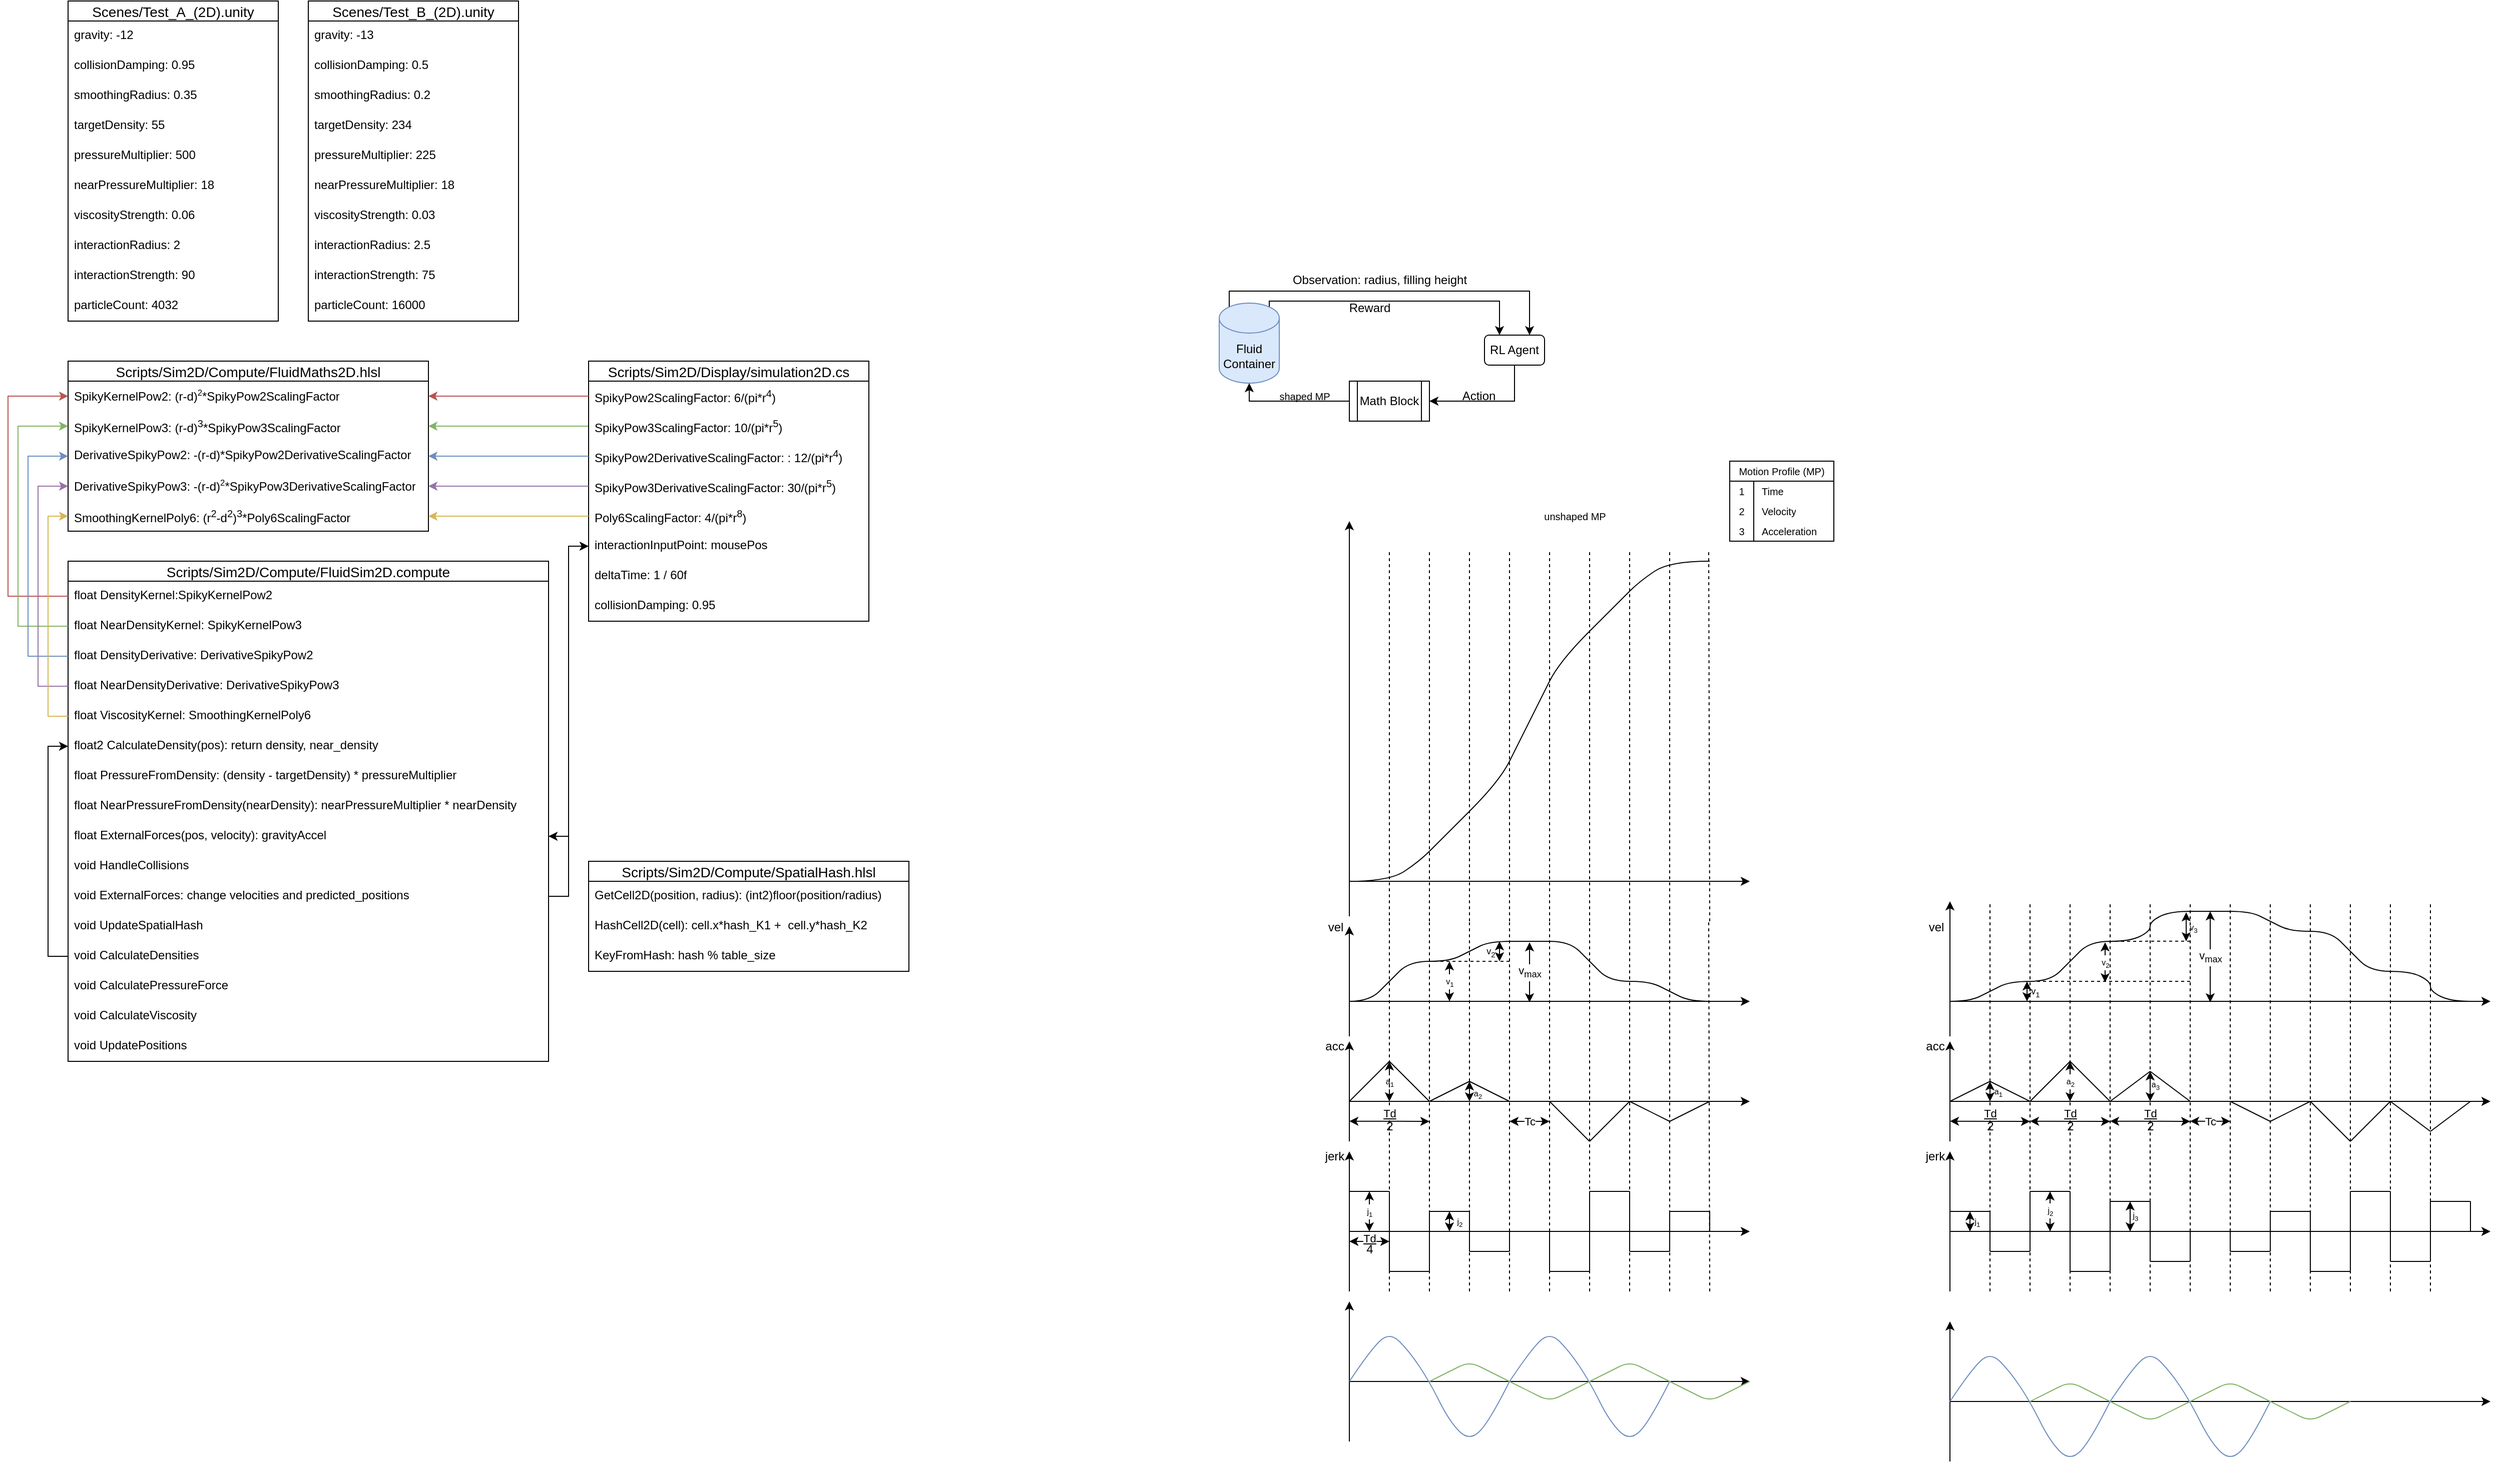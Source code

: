 <mxfile version="25.0.3">
  <diagram name="Seite-1" id="v6ZPsdcwCDBlFDGAQIbR">
    <mxGraphModel dx="989" dy="509" grid="1" gridSize="10" guides="1" tooltips="1" connect="1" arrows="1" fold="1" page="1" pageScale="1" pageWidth="2339" pageHeight="3300" math="0" shadow="0">
      <root>
        <mxCell id="0" />
        <mxCell id="1" parent="0" />
        <mxCell id="cowYSEw6Y3cWSE5Tdi7J-1" value="Scenes/Test_A_(2D).unity" style="swimlane;fontStyle=0;childLayout=stackLayout;horizontal=1;startSize=20;horizontalStack=0;resizeParent=1;resizeParentMax=0;resizeLast=0;collapsible=1;marginBottom=0;align=center;fontSize=14;" parent="1" vertex="1">
          <mxGeometry x="80" y="40" width="210" height="320" as="geometry" />
        </mxCell>
        <mxCell id="cowYSEw6Y3cWSE5Tdi7J-3" value="gravity: -12" style="text;strokeColor=none;fillColor=none;spacingLeft=4;spacingRight=4;overflow=hidden;rotatable=0;points=[[0,0.5],[1,0.5]];portConstraint=eastwest;fontSize=12;whiteSpace=wrap;html=1;" parent="cowYSEw6Y3cWSE5Tdi7J-1" vertex="1">
          <mxGeometry y="20" width="210" height="30" as="geometry" />
        </mxCell>
        <mxCell id="cowYSEw6Y3cWSE5Tdi7J-4" value="collisionDamping: 0.95" style="text;strokeColor=none;fillColor=none;spacingLeft=4;spacingRight=4;overflow=hidden;rotatable=0;points=[[0,0.5],[1,0.5]];portConstraint=eastwest;fontSize=12;whiteSpace=wrap;html=1;" parent="cowYSEw6Y3cWSE5Tdi7J-1" vertex="1">
          <mxGeometry y="50" width="210" height="30" as="geometry" />
        </mxCell>
        <mxCell id="cowYSEw6Y3cWSE5Tdi7J-5" value="smoothingRadius: 0.35" style="text;strokeColor=none;fillColor=none;spacingLeft=4;spacingRight=4;overflow=hidden;rotatable=0;points=[[0,0.5],[1,0.5]];portConstraint=eastwest;fontSize=12;whiteSpace=wrap;html=1;" parent="cowYSEw6Y3cWSE5Tdi7J-1" vertex="1">
          <mxGeometry y="80" width="210" height="30" as="geometry" />
        </mxCell>
        <mxCell id="cowYSEw6Y3cWSE5Tdi7J-6" value="targetDensity: 55" style="text;strokeColor=none;fillColor=none;spacingLeft=4;spacingRight=4;overflow=hidden;rotatable=0;points=[[0,0.5],[1,0.5]];portConstraint=eastwest;fontSize=12;whiteSpace=wrap;html=1;" parent="cowYSEw6Y3cWSE5Tdi7J-1" vertex="1">
          <mxGeometry y="110" width="210" height="30" as="geometry" />
        </mxCell>
        <mxCell id="cowYSEw6Y3cWSE5Tdi7J-7" value="pressureMultiplier: 500" style="text;strokeColor=none;fillColor=none;spacingLeft=4;spacingRight=4;overflow=hidden;rotatable=0;points=[[0,0.5],[1,0.5]];portConstraint=eastwest;fontSize=12;whiteSpace=wrap;html=1;" parent="cowYSEw6Y3cWSE5Tdi7J-1" vertex="1">
          <mxGeometry y="140" width="210" height="30" as="geometry" />
        </mxCell>
        <mxCell id="cowYSEw6Y3cWSE5Tdi7J-8" value="nearPressureMultiplier: 18" style="text;strokeColor=none;fillColor=none;spacingLeft=4;spacingRight=4;overflow=hidden;rotatable=0;points=[[0,0.5],[1,0.5]];portConstraint=eastwest;fontSize=12;whiteSpace=wrap;html=1;" parent="cowYSEw6Y3cWSE5Tdi7J-1" vertex="1">
          <mxGeometry y="170" width="210" height="30" as="geometry" />
        </mxCell>
        <mxCell id="cowYSEw6Y3cWSE5Tdi7J-9" value="viscosityStrength: 0.06" style="text;strokeColor=none;fillColor=none;spacingLeft=4;spacingRight=4;overflow=hidden;rotatable=0;points=[[0,0.5],[1,0.5]];portConstraint=eastwest;fontSize=12;whiteSpace=wrap;html=1;" parent="cowYSEw6Y3cWSE5Tdi7J-1" vertex="1">
          <mxGeometry y="200" width="210" height="30" as="geometry" />
        </mxCell>
        <mxCell id="cowYSEw6Y3cWSE5Tdi7J-10" value="interactionRadius: 2" style="text;strokeColor=none;fillColor=none;spacingLeft=4;spacingRight=4;overflow=hidden;rotatable=0;points=[[0,0.5],[1,0.5]];portConstraint=eastwest;fontSize=12;whiteSpace=wrap;html=1;" parent="cowYSEw6Y3cWSE5Tdi7J-1" vertex="1">
          <mxGeometry y="230" width="210" height="30" as="geometry" />
        </mxCell>
        <mxCell id="cowYSEw6Y3cWSE5Tdi7J-11" value="interactionStrength: 90" style="text;strokeColor=none;fillColor=none;spacingLeft=4;spacingRight=4;overflow=hidden;rotatable=0;points=[[0,0.5],[1,0.5]];portConstraint=eastwest;fontSize=12;whiteSpace=wrap;html=1;" parent="cowYSEw6Y3cWSE5Tdi7J-1" vertex="1">
          <mxGeometry y="260" width="210" height="30" as="geometry" />
        </mxCell>
        <mxCell id="g5756grNRRPCR5pmTg9r-1" value="particleCount: 4032" style="text;strokeColor=none;fillColor=none;spacingLeft=4;spacingRight=4;overflow=hidden;rotatable=0;points=[[0,0.5],[1,0.5]];portConstraint=eastwest;fontSize=12;whiteSpace=wrap;html=1;" parent="cowYSEw6Y3cWSE5Tdi7J-1" vertex="1">
          <mxGeometry y="290" width="210" height="30" as="geometry" />
        </mxCell>
        <mxCell id="cowYSEw6Y3cWSE5Tdi7J-13" value="Scenes/Test_B_(2D).unity" style="swimlane;fontStyle=0;childLayout=stackLayout;horizontal=1;startSize=20;horizontalStack=0;resizeParent=1;resizeParentMax=0;resizeLast=0;collapsible=1;marginBottom=0;align=center;fontSize=14;" parent="1" vertex="1">
          <mxGeometry x="320" y="40" width="210" height="320" as="geometry" />
        </mxCell>
        <mxCell id="cowYSEw6Y3cWSE5Tdi7J-14" value="gravity: -13" style="text;strokeColor=none;fillColor=none;spacingLeft=4;spacingRight=4;overflow=hidden;rotatable=0;points=[[0,0.5],[1,0.5]];portConstraint=eastwest;fontSize=12;whiteSpace=wrap;html=1;" parent="cowYSEw6Y3cWSE5Tdi7J-13" vertex="1">
          <mxGeometry y="20" width="210" height="30" as="geometry" />
        </mxCell>
        <mxCell id="cowYSEw6Y3cWSE5Tdi7J-15" value="collisionDamping: 0.5" style="text;strokeColor=none;fillColor=none;spacingLeft=4;spacingRight=4;overflow=hidden;rotatable=0;points=[[0,0.5],[1,0.5]];portConstraint=eastwest;fontSize=12;whiteSpace=wrap;html=1;" parent="cowYSEw6Y3cWSE5Tdi7J-13" vertex="1">
          <mxGeometry y="50" width="210" height="30" as="geometry" />
        </mxCell>
        <mxCell id="cowYSEw6Y3cWSE5Tdi7J-16" value="smoothingRadius: 0.2" style="text;strokeColor=none;fillColor=none;spacingLeft=4;spacingRight=4;overflow=hidden;rotatable=0;points=[[0,0.5],[1,0.5]];portConstraint=eastwest;fontSize=12;whiteSpace=wrap;html=1;" parent="cowYSEw6Y3cWSE5Tdi7J-13" vertex="1">
          <mxGeometry y="80" width="210" height="30" as="geometry" />
        </mxCell>
        <mxCell id="cowYSEw6Y3cWSE5Tdi7J-17" value="targetDensity: 234" style="text;strokeColor=none;fillColor=none;spacingLeft=4;spacingRight=4;overflow=hidden;rotatable=0;points=[[0,0.5],[1,0.5]];portConstraint=eastwest;fontSize=12;whiteSpace=wrap;html=1;" parent="cowYSEw6Y3cWSE5Tdi7J-13" vertex="1">
          <mxGeometry y="110" width="210" height="30" as="geometry" />
        </mxCell>
        <mxCell id="cowYSEw6Y3cWSE5Tdi7J-18" value="pressureMultiplier: 225" style="text;strokeColor=none;fillColor=none;spacingLeft=4;spacingRight=4;overflow=hidden;rotatable=0;points=[[0,0.5],[1,0.5]];portConstraint=eastwest;fontSize=12;whiteSpace=wrap;html=1;" parent="cowYSEw6Y3cWSE5Tdi7J-13" vertex="1">
          <mxGeometry y="140" width="210" height="30" as="geometry" />
        </mxCell>
        <mxCell id="cowYSEw6Y3cWSE5Tdi7J-19" value="nearPressureMultiplier: 18" style="text;strokeColor=none;fillColor=none;spacingLeft=4;spacingRight=4;overflow=hidden;rotatable=0;points=[[0,0.5],[1,0.5]];portConstraint=eastwest;fontSize=12;whiteSpace=wrap;html=1;" parent="cowYSEw6Y3cWSE5Tdi7J-13" vertex="1">
          <mxGeometry y="170" width="210" height="30" as="geometry" />
        </mxCell>
        <mxCell id="cowYSEw6Y3cWSE5Tdi7J-20" value="viscosityStrength: 0.03" style="text;strokeColor=none;fillColor=none;spacingLeft=4;spacingRight=4;overflow=hidden;rotatable=0;points=[[0,0.5],[1,0.5]];portConstraint=eastwest;fontSize=12;whiteSpace=wrap;html=1;" parent="cowYSEw6Y3cWSE5Tdi7J-13" vertex="1">
          <mxGeometry y="200" width="210" height="30" as="geometry" />
        </mxCell>
        <mxCell id="cowYSEw6Y3cWSE5Tdi7J-21" value="interactionRadius: 2.5" style="text;strokeColor=none;fillColor=none;spacingLeft=4;spacingRight=4;overflow=hidden;rotatable=0;points=[[0,0.5],[1,0.5]];portConstraint=eastwest;fontSize=12;whiteSpace=wrap;html=1;" parent="cowYSEw6Y3cWSE5Tdi7J-13" vertex="1">
          <mxGeometry y="230" width="210" height="30" as="geometry" />
        </mxCell>
        <mxCell id="cowYSEw6Y3cWSE5Tdi7J-22" value="interactionStrength: 75" style="text;strokeColor=none;fillColor=none;spacingLeft=4;spacingRight=4;overflow=hidden;rotatable=0;points=[[0,0.5],[1,0.5]];portConstraint=eastwest;fontSize=12;whiteSpace=wrap;html=1;" parent="cowYSEw6Y3cWSE5Tdi7J-13" vertex="1">
          <mxGeometry y="260" width="210" height="30" as="geometry" />
        </mxCell>
        <mxCell id="g5756grNRRPCR5pmTg9r-2" value="particleCount: 16000" style="text;strokeColor=none;fillColor=none;spacingLeft=4;spacingRight=4;overflow=hidden;rotatable=0;points=[[0,0.5],[1,0.5]];portConstraint=eastwest;fontSize=12;whiteSpace=wrap;html=1;" parent="cowYSEw6Y3cWSE5Tdi7J-13" vertex="1">
          <mxGeometry y="290" width="210" height="30" as="geometry" />
        </mxCell>
        <mxCell id="cowYSEw6Y3cWSE5Tdi7J-23" value="Scripts/Sim2D/Compute/FluidMaths2D.hlsl" style="swimlane;fontStyle=0;childLayout=stackLayout;horizontal=1;startSize=20;horizontalStack=0;resizeParent=1;resizeParentMax=0;resizeLast=0;collapsible=1;marginBottom=0;align=center;fontSize=14;" parent="1" vertex="1">
          <mxGeometry x="80" y="400" width="360" height="170" as="geometry" />
        </mxCell>
        <mxCell id="cowYSEw6Y3cWSE5Tdi7J-26" value="SpikyKernelPow2: (r-d)&lt;span style=&quot;font-size: 10px;&quot;&gt;&lt;sup&gt;2&lt;/sup&gt;&lt;/span&gt;*SpikyPow2ScalingFactor" style="text;strokeColor=none;fillColor=none;spacingLeft=4;spacingRight=4;overflow=hidden;rotatable=0;points=[[0,0.5],[1,0.5]];portConstraint=eastwest;fontSize=12;whiteSpace=wrap;html=1;" parent="cowYSEw6Y3cWSE5Tdi7J-23" vertex="1">
          <mxGeometry y="20" width="360" height="30" as="geometry" />
        </mxCell>
        <mxCell id="cowYSEw6Y3cWSE5Tdi7J-25" value="SpikyKernelPow3: (r-d)&lt;sup&gt;3&lt;/sup&gt;*SpikyPow3ScalingFactor" style="text;strokeColor=none;fillColor=none;spacingLeft=4;spacingRight=4;overflow=hidden;rotatable=0;points=[[0,0.5],[1,0.5]];portConstraint=eastwest;fontSize=12;whiteSpace=wrap;html=1;" parent="cowYSEw6Y3cWSE5Tdi7J-23" vertex="1">
          <mxGeometry y="50" width="360" height="30" as="geometry" />
        </mxCell>
        <mxCell id="cowYSEw6Y3cWSE5Tdi7J-28" value="DerivativeSpikyPow2: -(r-d)*SpikyPow2DerivativeScalingFactor" style="text;strokeColor=none;fillColor=none;spacingLeft=4;spacingRight=4;overflow=hidden;rotatable=0;points=[[0,0.5],[1,0.5]];portConstraint=eastwest;fontSize=12;whiteSpace=wrap;html=1;" parent="cowYSEw6Y3cWSE5Tdi7J-23" vertex="1">
          <mxGeometry y="80" width="360" height="30" as="geometry" />
        </mxCell>
        <mxCell id="cowYSEw6Y3cWSE5Tdi7J-27" value="DerivativeSpikyPow3: -(r-d)&lt;span style=&quot;font-size: 10px;&quot;&gt;&lt;sup&gt;2&lt;/sup&gt;&lt;/span&gt;*SpikyPow3DerivativeScalingFactor" style="text;strokeColor=none;fillColor=none;spacingLeft=4;spacingRight=4;overflow=hidden;rotatable=0;points=[[0,0.5],[1,0.5]];portConstraint=eastwest;fontSize=12;whiteSpace=wrap;html=1;" parent="cowYSEw6Y3cWSE5Tdi7J-23" vertex="1">
          <mxGeometry y="110" width="360" height="30" as="geometry" />
        </mxCell>
        <mxCell id="cowYSEw6Y3cWSE5Tdi7J-24" value="SmoothingKernelPoly6: (r&lt;sup&gt;2&lt;/sup&gt;-d&lt;sup&gt;2&lt;/sup&gt;)&lt;sup&gt;3&lt;/sup&gt;*Poly6ScalingFactor" style="text;strokeColor=none;fillColor=none;spacingLeft=4;spacingRight=4;overflow=hidden;rotatable=0;points=[[0,0.5],[1,0.5]];portConstraint=eastwest;fontSize=12;whiteSpace=wrap;html=1;" parent="cowYSEw6Y3cWSE5Tdi7J-23" vertex="1">
          <mxGeometry y="140" width="360" height="30" as="geometry" />
        </mxCell>
        <mxCell id="cowYSEw6Y3cWSE5Tdi7J-76" style="edgeStyle=orthogonalEdgeStyle;rounded=0;orthogonalLoop=1;jettySize=auto;html=1;exitX=0;exitY=0.25;exitDx=0;exitDy=0;entryX=1;entryY=0.5;entryDx=0;entryDy=0;fillColor=#d5e8d4;strokeColor=#82b366;" parent="1" source="cowYSEw6Y3cWSE5Tdi7J-33" target="cowYSEw6Y3cWSE5Tdi7J-25" edge="1">
          <mxGeometry relative="1" as="geometry" />
        </mxCell>
        <mxCell id="cowYSEw6Y3cWSE5Tdi7J-33" value="Scripts/Sim2D/Display/simulation2D.cs" style="swimlane;fontStyle=0;childLayout=stackLayout;horizontal=1;startSize=20;horizontalStack=0;resizeParent=1;resizeParentMax=0;resizeLast=0;collapsible=1;marginBottom=0;align=center;fontSize=14;" parent="1" vertex="1">
          <mxGeometry x="600" y="400" width="280" height="260" as="geometry" />
        </mxCell>
        <mxCell id="cowYSEw6Y3cWSE5Tdi7J-68" value="SpikyPow2ScalingFactor: 6/(pi*r&lt;sup&gt;4&lt;/sup&gt;)" style="text;strokeColor=none;fillColor=none;spacingLeft=4;spacingRight=4;overflow=hidden;rotatable=0;points=[[0,0.5],[1,0.5]];portConstraint=eastwest;fontSize=12;whiteSpace=wrap;html=1;" parent="cowYSEw6Y3cWSE5Tdi7J-33" vertex="1">
          <mxGeometry y="20" width="280" height="30" as="geometry" />
        </mxCell>
        <mxCell id="cowYSEw6Y3cWSE5Tdi7J-42" value="SpikyPow3ScalingFactor: 10/(pi*r&lt;sup&gt;5&lt;/sup&gt;)" style="text;strokeColor=none;fillColor=none;spacingLeft=4;spacingRight=4;overflow=hidden;rotatable=0;points=[[0,0.5],[1,0.5]];portConstraint=eastwest;fontSize=12;whiteSpace=wrap;html=1;" parent="cowYSEw6Y3cWSE5Tdi7J-33" vertex="1">
          <mxGeometry y="50" width="280" height="30" as="geometry" />
        </mxCell>
        <mxCell id="cowYSEw6Y3cWSE5Tdi7J-70" value="SpikyPow2DerivativeScalingFactor: : 12/(pi*r&lt;sup&gt;4&lt;/sup&gt;)" style="text;strokeColor=none;fillColor=none;spacingLeft=4;spacingRight=4;overflow=hidden;rotatable=0;points=[[0,0.5],[1,0.5]];portConstraint=eastwest;fontSize=12;whiteSpace=wrap;html=1;" parent="cowYSEw6Y3cWSE5Tdi7J-33" vertex="1">
          <mxGeometry y="80" width="280" height="30" as="geometry" />
        </mxCell>
        <mxCell id="cowYSEw6Y3cWSE5Tdi7J-69" value="SpikyPow3DerivativeScalingFactor: 30/(pi*r&lt;sup&gt;5&lt;/sup&gt;)" style="text;strokeColor=none;fillColor=none;spacingLeft=4;spacingRight=4;overflow=hidden;rotatable=0;points=[[0,0.5],[1,0.5]];portConstraint=eastwest;fontSize=12;whiteSpace=wrap;html=1;" parent="cowYSEw6Y3cWSE5Tdi7J-33" vertex="1">
          <mxGeometry y="110" width="280" height="30" as="geometry" />
        </mxCell>
        <mxCell id="cowYSEw6Y3cWSE5Tdi7J-41" value="Poly6ScalingFactor: 4/(pi*r&lt;sup&gt;8&lt;/sup&gt;)" style="text;strokeColor=none;fillColor=none;spacingLeft=4;spacingRight=4;overflow=hidden;rotatable=0;points=[[0,0.5],[1,0.5]];portConstraint=eastwest;fontSize=12;whiteSpace=wrap;html=1;" parent="cowYSEw6Y3cWSE5Tdi7J-33" vertex="1">
          <mxGeometry y="140" width="280" height="30" as="geometry" />
        </mxCell>
        <mxCell id="cowYSEw6Y3cWSE5Tdi7J-71" value="interactionInputPoint: mousePos" style="text;strokeColor=none;fillColor=none;spacingLeft=4;spacingRight=4;overflow=hidden;rotatable=0;points=[[0,0.5],[1,0.5]];portConstraint=eastwest;fontSize=12;whiteSpace=wrap;html=1;" parent="cowYSEw6Y3cWSE5Tdi7J-33" vertex="1">
          <mxGeometry y="170" width="280" height="30" as="geometry" />
        </mxCell>
        <mxCell id="cowYSEw6Y3cWSE5Tdi7J-36" value="deltaTime: 1 / 60f" style="text;strokeColor=none;fillColor=none;spacingLeft=4;spacingRight=4;overflow=hidden;rotatable=0;points=[[0,0.5],[1,0.5]];portConstraint=eastwest;fontSize=12;whiteSpace=wrap;html=1;" parent="cowYSEw6Y3cWSE5Tdi7J-33" vertex="1">
          <mxGeometry y="200" width="280" height="30" as="geometry" />
        </mxCell>
        <mxCell id="cowYSEw6Y3cWSE5Tdi7J-35" value="collisionDamping: 0.95" style="text;strokeColor=none;fillColor=none;spacingLeft=4;spacingRight=4;overflow=hidden;rotatable=0;points=[[0,0.5],[1,0.5]];portConstraint=eastwest;fontSize=12;whiteSpace=wrap;html=1;" parent="cowYSEw6Y3cWSE5Tdi7J-33" vertex="1">
          <mxGeometry y="230" width="280" height="30" as="geometry" />
        </mxCell>
        <mxCell id="cowYSEw6Y3cWSE5Tdi7J-43" value="Scripts/Sim2D/Compute/FluidSim2D.compute" style="swimlane;fontStyle=0;childLayout=stackLayout;horizontal=1;startSize=20;horizontalStack=0;resizeParent=1;resizeParentMax=0;resizeLast=0;collapsible=1;marginBottom=0;align=center;fontSize=14;" parent="1" vertex="1">
          <mxGeometry x="80" y="600" width="480" height="500" as="geometry" />
        </mxCell>
        <mxCell id="cowYSEw6Y3cWSE5Tdi7J-46" value="float&amp;nbsp;DensityKernel:SpikyKernelPow2" style="text;strokeColor=none;fillColor=none;spacingLeft=4;spacingRight=4;overflow=hidden;rotatable=0;points=[[0,0.5],[1,0.5]];portConstraint=eastwest;fontSize=12;whiteSpace=wrap;html=1;" parent="cowYSEw6Y3cWSE5Tdi7J-43" vertex="1">
          <mxGeometry y="20" width="480" height="30" as="geometry" />
        </mxCell>
        <mxCell id="cowYSEw6Y3cWSE5Tdi7J-45" value="float&amp;nbsp;NearDensityKernel: SpikyKernelPow3" style="text;strokeColor=none;fillColor=none;spacingLeft=4;spacingRight=4;overflow=hidden;rotatable=0;points=[[0,0.5],[1,0.5]];portConstraint=eastwest;fontSize=12;whiteSpace=wrap;html=1;" parent="cowYSEw6Y3cWSE5Tdi7J-43" vertex="1">
          <mxGeometry y="50" width="480" height="30" as="geometry" />
        </mxCell>
        <mxCell id="cowYSEw6Y3cWSE5Tdi7J-48" value="float DensityDerivative:&amp;nbsp;DerivativeSpikyPow2" style="text;strokeColor=none;fillColor=none;spacingLeft=4;spacingRight=4;overflow=hidden;rotatable=0;points=[[0,0.5],[1,0.5]];portConstraint=eastwest;fontSize=12;whiteSpace=wrap;html=1;" parent="cowYSEw6Y3cWSE5Tdi7J-43" vertex="1">
          <mxGeometry y="80" width="480" height="30" as="geometry" />
        </mxCell>
        <mxCell id="cowYSEw6Y3cWSE5Tdi7J-47" value="float&amp;nbsp;NearDensityDerivative: DerivativeSpikyPow3" style="text;strokeColor=none;fillColor=none;spacingLeft=4;spacingRight=4;overflow=hidden;rotatable=0;points=[[0,0.5],[1,0.5]];portConstraint=eastwest;fontSize=12;whiteSpace=wrap;html=1;" parent="cowYSEw6Y3cWSE5Tdi7J-43" vertex="1">
          <mxGeometry y="110" width="480" height="30" as="geometry" />
        </mxCell>
        <mxCell id="cowYSEw6Y3cWSE5Tdi7J-44" value="float&amp;nbsp;ViscosityKernel: SmoothingKernelPoly6" style="text;strokeColor=none;fillColor=none;spacingLeft=4;spacingRight=4;overflow=hidden;rotatable=0;points=[[0,0.5],[1,0.5]];portConstraint=eastwest;fontSize=12;whiteSpace=wrap;html=1;" parent="cowYSEw6Y3cWSE5Tdi7J-43" vertex="1">
          <mxGeometry y="140" width="480" height="30" as="geometry" />
        </mxCell>
        <mxCell id="cowYSEw6Y3cWSE5Tdi7J-49" value="float2 CalculateDensity(pos): return density, near_density" style="text;strokeColor=none;fillColor=none;spacingLeft=4;spacingRight=4;overflow=hidden;rotatable=0;points=[[0,0.5],[1,0.5]];portConstraint=eastwest;fontSize=12;whiteSpace=wrap;html=1;" parent="cowYSEw6Y3cWSE5Tdi7J-43" vertex="1">
          <mxGeometry y="170" width="480" height="30" as="geometry" />
        </mxCell>
        <mxCell id="cowYSEw6Y3cWSE5Tdi7J-50" value="float PressureFromDensity: (density - targetDensity) * pressureMultiplier" style="text;strokeColor=none;fillColor=none;spacingLeft=4;spacingRight=4;overflow=hidden;rotatable=0;points=[[0,0.5],[1,0.5]];portConstraint=eastwest;fontSize=12;whiteSpace=wrap;html=1;" parent="cowYSEw6Y3cWSE5Tdi7J-43" vertex="1">
          <mxGeometry y="200" width="480" height="30" as="geometry" />
        </mxCell>
        <mxCell id="cowYSEw6Y3cWSE5Tdi7J-51" value="float NearPressureFromDensity(nearDensity):&amp;nbsp;nearPressureMultiplier * nearDensity" style="text;strokeColor=none;fillColor=none;spacingLeft=4;spacingRight=4;overflow=hidden;rotatable=0;points=[[0,0.5],[1,0.5]];portConstraint=eastwest;fontSize=12;whiteSpace=wrap;html=1;" parent="cowYSEw6Y3cWSE5Tdi7J-43" vertex="1">
          <mxGeometry y="230" width="480" height="30" as="geometry" />
        </mxCell>
        <mxCell id="cowYSEw6Y3cWSE5Tdi7J-52" value="float ExternalForces(pos, velocity):&amp;nbsp;gravityAccel" style="text;strokeColor=none;fillColor=none;spacingLeft=4;spacingRight=4;overflow=hidden;rotatable=0;points=[[0,0.5],[1,0.5]];portConstraint=eastwest;fontSize=12;whiteSpace=wrap;html=1;" parent="cowYSEw6Y3cWSE5Tdi7J-43" vertex="1">
          <mxGeometry y="260" width="480" height="30" as="geometry" />
        </mxCell>
        <mxCell id="cowYSEw6Y3cWSE5Tdi7J-53" value="void HandleCollisions" style="text;strokeColor=none;fillColor=none;spacingLeft=4;spacingRight=4;overflow=hidden;rotatable=0;points=[[0,0.5],[1,0.5]];portConstraint=eastwest;fontSize=12;whiteSpace=wrap;html=1;" parent="cowYSEw6Y3cWSE5Tdi7J-43" vertex="1">
          <mxGeometry y="290" width="480" height="30" as="geometry" />
        </mxCell>
        <mxCell id="cowYSEw6Y3cWSE5Tdi7J-58" style="edgeStyle=orthogonalEdgeStyle;rounded=0;orthogonalLoop=1;jettySize=auto;html=1;" parent="cowYSEw6Y3cWSE5Tdi7J-43" source="cowYSEw6Y3cWSE5Tdi7J-54" target="cowYSEw6Y3cWSE5Tdi7J-52" edge="1">
          <mxGeometry relative="1" as="geometry">
            <Array as="points">
              <mxPoint x="500" y="335" />
              <mxPoint x="500" y="275" />
            </Array>
          </mxGeometry>
        </mxCell>
        <mxCell id="cowYSEw6Y3cWSE5Tdi7J-54" value="void ExternalForces: change velocities and predicted_positions" style="text;strokeColor=none;fillColor=none;spacingLeft=4;spacingRight=4;overflow=hidden;rotatable=0;points=[[0,0.5],[1,0.5]];portConstraint=eastwest;fontSize=12;whiteSpace=wrap;html=1;" parent="cowYSEw6Y3cWSE5Tdi7J-43" vertex="1">
          <mxGeometry y="320" width="480" height="30" as="geometry" />
        </mxCell>
        <mxCell id="cowYSEw6Y3cWSE5Tdi7J-55" value="void UpdateSpatialHash" style="text;strokeColor=none;fillColor=none;spacingLeft=4;spacingRight=4;overflow=hidden;rotatable=0;points=[[0,0.5],[1,0.5]];portConstraint=eastwest;fontSize=12;whiteSpace=wrap;html=1;" parent="cowYSEw6Y3cWSE5Tdi7J-43" vertex="1">
          <mxGeometry y="350" width="480" height="30" as="geometry" />
        </mxCell>
        <mxCell id="cowYSEw6Y3cWSE5Tdi7J-59" style="edgeStyle=orthogonalEdgeStyle;rounded=0;orthogonalLoop=1;jettySize=auto;html=1;exitX=0;exitY=0.5;exitDx=0;exitDy=0;entryX=0;entryY=0.5;entryDx=0;entryDy=0;" parent="cowYSEw6Y3cWSE5Tdi7J-43" source="cowYSEw6Y3cWSE5Tdi7J-56" target="cowYSEw6Y3cWSE5Tdi7J-49" edge="1">
          <mxGeometry relative="1" as="geometry" />
        </mxCell>
        <mxCell id="cowYSEw6Y3cWSE5Tdi7J-56" value="void CalculateDensities" style="text;strokeColor=none;fillColor=none;spacingLeft=4;spacingRight=4;overflow=hidden;rotatable=0;points=[[0,0.5],[1,0.5]];portConstraint=eastwest;fontSize=12;whiteSpace=wrap;html=1;" parent="cowYSEw6Y3cWSE5Tdi7J-43" vertex="1">
          <mxGeometry y="380" width="480" height="30" as="geometry" />
        </mxCell>
        <mxCell id="cowYSEw6Y3cWSE5Tdi7J-57" value="void CalculatePressureForce" style="text;strokeColor=none;fillColor=none;spacingLeft=4;spacingRight=4;overflow=hidden;rotatable=0;points=[[0,0.5],[1,0.5]];portConstraint=eastwest;fontSize=12;whiteSpace=wrap;html=1;" parent="cowYSEw6Y3cWSE5Tdi7J-43" vertex="1">
          <mxGeometry y="410" width="480" height="30" as="geometry" />
        </mxCell>
        <mxCell id="cowYSEw6Y3cWSE5Tdi7J-60" value="void CalculateViscosity" style="text;strokeColor=none;fillColor=none;spacingLeft=4;spacingRight=4;overflow=hidden;rotatable=0;points=[[0,0.5],[1,0.5]];portConstraint=eastwest;fontSize=12;whiteSpace=wrap;html=1;" parent="cowYSEw6Y3cWSE5Tdi7J-43" vertex="1">
          <mxGeometry y="440" width="480" height="30" as="geometry" />
        </mxCell>
        <mxCell id="cowYSEw6Y3cWSE5Tdi7J-61" value="void UpdatePositions" style="text;strokeColor=none;fillColor=none;spacingLeft=4;spacingRight=4;overflow=hidden;rotatable=0;points=[[0,0.5],[1,0.5]];portConstraint=eastwest;fontSize=12;whiteSpace=wrap;html=1;" parent="cowYSEw6Y3cWSE5Tdi7J-43" vertex="1">
          <mxGeometry y="470" width="480" height="30" as="geometry" />
        </mxCell>
        <mxCell id="cowYSEw6Y3cWSE5Tdi7J-62" value="Scripts/Sim2D/Compute/SpatialHash.hlsl" style="swimlane;fontStyle=0;childLayout=stackLayout;horizontal=1;startSize=20;horizontalStack=0;resizeParent=1;resizeParentMax=0;resizeLast=0;collapsible=1;marginBottom=0;align=center;fontSize=14;" parent="1" vertex="1">
          <mxGeometry x="600" y="900" width="320" height="110" as="geometry" />
        </mxCell>
        <mxCell id="cowYSEw6Y3cWSE5Tdi7J-63" value="GetCell2D(position, radius): (int2)floor(position/radius)" style="text;strokeColor=none;fillColor=none;spacingLeft=4;spacingRight=4;overflow=hidden;rotatable=0;points=[[0,0.5],[1,0.5]];portConstraint=eastwest;fontSize=12;whiteSpace=wrap;html=1;" parent="cowYSEw6Y3cWSE5Tdi7J-62" vertex="1">
          <mxGeometry y="20" width="320" height="30" as="geometry" />
        </mxCell>
        <mxCell id="cowYSEw6Y3cWSE5Tdi7J-64" value="HashCell2D(cell): cell.x*hash_K1 +&amp;nbsp; cell.y*hash_K2" style="text;strokeColor=none;fillColor=none;spacingLeft=4;spacingRight=4;overflow=hidden;rotatable=0;points=[[0,0.5],[1,0.5]];portConstraint=eastwest;fontSize=12;whiteSpace=wrap;html=1;" parent="cowYSEw6Y3cWSE5Tdi7J-62" vertex="1">
          <mxGeometry y="50" width="320" height="30" as="geometry" />
        </mxCell>
        <mxCell id="cowYSEw6Y3cWSE5Tdi7J-65" value="KeyFromHash: hash % table_size" style="text;strokeColor=none;fillColor=none;spacingLeft=4;spacingRight=4;overflow=hidden;rotatable=0;points=[[0,0.5],[1,0.5]];portConstraint=eastwest;fontSize=12;whiteSpace=wrap;html=1;" parent="cowYSEw6Y3cWSE5Tdi7J-62" vertex="1">
          <mxGeometry y="80" width="320" height="30" as="geometry" />
        </mxCell>
        <mxCell id="cowYSEw6Y3cWSE5Tdi7J-73" style="edgeStyle=orthogonalEdgeStyle;rounded=0;orthogonalLoop=1;jettySize=auto;html=1;exitX=1;exitY=0.5;exitDx=0;exitDy=0;entryX=0;entryY=0.5;entryDx=0;entryDy=0;" parent="1" source="cowYSEw6Y3cWSE5Tdi7J-52" target="cowYSEw6Y3cWSE5Tdi7J-71" edge="1">
          <mxGeometry relative="1" as="geometry" />
        </mxCell>
        <mxCell id="cowYSEw6Y3cWSE5Tdi7J-75" style="edgeStyle=orthogonalEdgeStyle;rounded=0;orthogonalLoop=1;jettySize=auto;html=1;exitX=0;exitY=0.5;exitDx=0;exitDy=0;fillColor=#fff2cc;strokeColor=#d6b656;" parent="1" source="cowYSEw6Y3cWSE5Tdi7J-41" target="cowYSEw6Y3cWSE5Tdi7J-24" edge="1">
          <mxGeometry relative="1" as="geometry" />
        </mxCell>
        <mxCell id="cowYSEw6Y3cWSE5Tdi7J-77" style="edgeStyle=orthogonalEdgeStyle;rounded=0;orthogonalLoop=1;jettySize=auto;html=1;exitX=0;exitY=0.5;exitDx=0;exitDy=0;entryX=1;entryY=0.5;entryDx=0;entryDy=0;fillColor=#f8cecc;strokeColor=#b85450;" parent="1" source="cowYSEw6Y3cWSE5Tdi7J-68" target="cowYSEw6Y3cWSE5Tdi7J-26" edge="1">
          <mxGeometry relative="1" as="geometry" />
        </mxCell>
        <mxCell id="cowYSEw6Y3cWSE5Tdi7J-80" style="edgeStyle=orthogonalEdgeStyle;rounded=0;orthogonalLoop=1;jettySize=auto;html=1;exitX=0;exitY=0.5;exitDx=0;exitDy=0;fillColor=#e1d5e7;strokeColor=#9673a6;" parent="1" source="cowYSEw6Y3cWSE5Tdi7J-69" target="cowYSEw6Y3cWSE5Tdi7J-27" edge="1">
          <mxGeometry relative="1" as="geometry" />
        </mxCell>
        <mxCell id="cowYSEw6Y3cWSE5Tdi7J-82" style="edgeStyle=orthogonalEdgeStyle;rounded=0;orthogonalLoop=1;jettySize=auto;html=1;fillColor=#dae8fc;strokeColor=#6c8ebf;" parent="1" source="cowYSEw6Y3cWSE5Tdi7J-70" target="cowYSEw6Y3cWSE5Tdi7J-28" edge="1">
          <mxGeometry relative="1" as="geometry" />
        </mxCell>
        <mxCell id="cowYSEw6Y3cWSE5Tdi7J-83" style="edgeStyle=orthogonalEdgeStyle;rounded=0;orthogonalLoop=1;jettySize=auto;html=1;exitX=0;exitY=0.5;exitDx=0;exitDy=0;entryX=0;entryY=0.5;entryDx=0;entryDy=0;strokeColor=#b85450;fillColor=#f8cecc;" parent="1" source="cowYSEw6Y3cWSE5Tdi7J-46" target="cowYSEw6Y3cWSE5Tdi7J-26" edge="1">
          <mxGeometry relative="1" as="geometry">
            <Array as="points">
              <mxPoint x="20" y="635" />
              <mxPoint x="20" y="435" />
            </Array>
          </mxGeometry>
        </mxCell>
        <mxCell id="cowYSEw6Y3cWSE5Tdi7J-84" style="edgeStyle=orthogonalEdgeStyle;rounded=0;orthogonalLoop=1;jettySize=auto;html=1;exitX=0;exitY=0.5;exitDx=0;exitDy=0;entryX=0;entryY=0.5;entryDx=0;entryDy=0;fillColor=#d5e8d4;strokeColor=#82b366;" parent="1" source="cowYSEw6Y3cWSE5Tdi7J-45" target="cowYSEw6Y3cWSE5Tdi7J-25" edge="1">
          <mxGeometry relative="1" as="geometry">
            <Array as="points">
              <mxPoint x="30" y="665" />
              <mxPoint x="30" y="465" />
            </Array>
          </mxGeometry>
        </mxCell>
        <mxCell id="cowYSEw6Y3cWSE5Tdi7J-85" style="edgeStyle=orthogonalEdgeStyle;rounded=0;orthogonalLoop=1;jettySize=auto;html=1;exitX=0;exitY=0.5;exitDx=0;exitDy=0;entryX=0;entryY=0.5;entryDx=0;entryDy=0;fillColor=#dae8fc;strokeColor=#6c8ebf;" parent="1" source="cowYSEw6Y3cWSE5Tdi7J-48" target="cowYSEw6Y3cWSE5Tdi7J-28" edge="1">
          <mxGeometry relative="1" as="geometry">
            <Array as="points">
              <mxPoint x="40" y="695" />
              <mxPoint x="40" y="495" />
            </Array>
          </mxGeometry>
        </mxCell>
        <mxCell id="cowYSEw6Y3cWSE5Tdi7J-86" style="edgeStyle=orthogonalEdgeStyle;rounded=0;orthogonalLoop=1;jettySize=auto;html=1;exitX=0;exitY=0.5;exitDx=0;exitDy=0;entryX=0;entryY=0.5;entryDx=0;entryDy=0;fillColor=#e1d5e7;strokeColor=#9673a6;" parent="1" source="cowYSEw6Y3cWSE5Tdi7J-47" target="cowYSEw6Y3cWSE5Tdi7J-27" edge="1">
          <mxGeometry relative="1" as="geometry">
            <Array as="points">
              <mxPoint x="50" y="725" />
              <mxPoint x="50" y="525" />
            </Array>
          </mxGeometry>
        </mxCell>
        <mxCell id="cowYSEw6Y3cWSE5Tdi7J-87" style="edgeStyle=orthogonalEdgeStyle;rounded=0;orthogonalLoop=1;jettySize=auto;html=1;exitX=0;exitY=0.5;exitDx=0;exitDy=0;entryX=0;entryY=0.5;entryDx=0;entryDy=0;fillColor=#fff2cc;strokeColor=#d6b656;" parent="1" source="cowYSEw6Y3cWSE5Tdi7J-44" target="cowYSEw6Y3cWSE5Tdi7J-24" edge="1">
          <mxGeometry relative="1" as="geometry" />
        </mxCell>
        <mxCell id="_BYFjhgskUyw7nxK_zSO-5" value="RL Agent" style="rounded=1;whiteSpace=wrap;html=1;" parent="1" vertex="1">
          <mxGeometry x="1495" y="374" width="60" height="30" as="geometry" />
        </mxCell>
        <mxCell id="_BYFjhgskUyw7nxK_zSO-9" value="Math Block" style="shape=process;whiteSpace=wrap;html=1;backgroundOutline=1;" parent="1" vertex="1">
          <mxGeometry x="1360" y="420" width="80" height="40" as="geometry" />
        </mxCell>
        <mxCell id="_BYFjhgskUyw7nxK_zSO-12" value="&lt;font style=&quot;font-size: 10px;&quot;&gt;unshaped MP&lt;/font&gt;" style="text;html=1;align=center;verticalAlign=middle;resizable=0;points=[];autosize=1;strokeColor=none;fillColor=none;" parent="1" vertex="1">
          <mxGeometry x="1540" y="540" width="90" height="30" as="geometry" />
        </mxCell>
        <mxCell id="_BYFjhgskUyw7nxK_zSO-14" value="&lt;font style=&quot;font-size: 10px;&quot;&gt;shaped MP&lt;/font&gt;" style="text;html=1;align=center;verticalAlign=middle;resizable=0;points=[];autosize=1;strokeColor=none;fillColor=none;" parent="1" vertex="1">
          <mxGeometry x="1280" y="420" width="70" height="30" as="geometry" />
        </mxCell>
        <mxCell id="_BYFjhgskUyw7nxK_zSO-22" value="Action" style="text;html=1;align=center;verticalAlign=middle;resizable=0;points=[];autosize=1;strokeColor=none;fillColor=none;fontSize=12;" parent="1" vertex="1">
          <mxGeometry x="1459" y="420" width="60" height="30" as="geometry" />
        </mxCell>
        <mxCell id="_BYFjhgskUyw7nxK_zSO-23" value="Observation: radius, filling height" style="text;html=1;align=center;verticalAlign=middle;resizable=0;points=[];autosize=1;strokeColor=none;fillColor=none;" parent="1" vertex="1">
          <mxGeometry x="1290" y="304" width="200" height="30" as="geometry" />
        </mxCell>
        <mxCell id="_BYFjhgskUyw7nxK_zSO-24" value="Reward" style="text;html=1;align=center;verticalAlign=middle;resizable=0;points=[];autosize=1;strokeColor=none;fillColor=none;" parent="1" vertex="1">
          <mxGeometry x="1350" y="332" width="60" height="30" as="geometry" />
        </mxCell>
        <mxCell id="_BYFjhgskUyw7nxK_zSO-27" value="Motion Profile (MP)" style="shape=table;startSize=20;container=1;collapsible=0;childLayout=tableLayout;fixedRows=1;rowLines=0;fontStyle=0;strokeColor=default;fontSize=10;" parent="1" vertex="1">
          <mxGeometry x="1740" y="500" width="104" height="80" as="geometry" />
        </mxCell>
        <mxCell id="_BYFjhgskUyw7nxK_zSO-28" value="" style="shape=tableRow;horizontal=0;startSize=0;swimlaneHead=0;swimlaneBody=0;top=0;left=0;bottom=0;right=0;collapsible=0;dropTarget=0;fillColor=none;points=[[0,0.5],[1,0.5]];portConstraint=eastwest;strokeColor=inherit;fontSize=10;" parent="_BYFjhgskUyw7nxK_zSO-27" vertex="1">
          <mxGeometry y="20" width="104" height="20" as="geometry" />
        </mxCell>
        <mxCell id="_BYFjhgskUyw7nxK_zSO-29" value="1" style="shape=partialRectangle;html=1;whiteSpace=wrap;connectable=0;fillColor=none;top=0;left=0;bottom=0;right=0;overflow=hidden;pointerEvents=1;strokeColor=inherit;fontSize=10;" parent="_BYFjhgskUyw7nxK_zSO-28" vertex="1">
          <mxGeometry width="24" height="20" as="geometry">
            <mxRectangle width="24" height="20" as="alternateBounds" />
          </mxGeometry>
        </mxCell>
        <mxCell id="_BYFjhgskUyw7nxK_zSO-30" value="Time" style="shape=partialRectangle;html=1;whiteSpace=wrap;connectable=0;fillColor=none;top=0;left=0;bottom=0;right=0;align=left;spacingLeft=6;overflow=hidden;strokeColor=inherit;fontSize=10;" parent="_BYFjhgskUyw7nxK_zSO-28" vertex="1">
          <mxGeometry x="24" width="80" height="20" as="geometry">
            <mxRectangle width="80" height="20" as="alternateBounds" />
          </mxGeometry>
        </mxCell>
        <mxCell id="_BYFjhgskUyw7nxK_zSO-31" value="" style="shape=tableRow;horizontal=0;startSize=0;swimlaneHead=0;swimlaneBody=0;top=0;left=0;bottom=0;right=0;collapsible=0;dropTarget=0;fillColor=none;points=[[0,0.5],[1,0.5]];portConstraint=eastwest;strokeColor=inherit;fontSize=10;" parent="_BYFjhgskUyw7nxK_zSO-27" vertex="1">
          <mxGeometry y="40" width="104" height="20" as="geometry" />
        </mxCell>
        <mxCell id="_BYFjhgskUyw7nxK_zSO-32" value="2" style="shape=partialRectangle;html=1;whiteSpace=wrap;connectable=0;fillColor=none;top=0;left=0;bottom=0;right=0;overflow=hidden;strokeColor=inherit;fontSize=10;" parent="_BYFjhgskUyw7nxK_zSO-31" vertex="1">
          <mxGeometry width="24" height="20" as="geometry">
            <mxRectangle width="24" height="20" as="alternateBounds" />
          </mxGeometry>
        </mxCell>
        <mxCell id="_BYFjhgskUyw7nxK_zSO-33" value="Velocity" style="shape=partialRectangle;html=1;whiteSpace=wrap;connectable=0;fillColor=none;top=0;left=0;bottom=0;right=0;align=left;spacingLeft=6;overflow=hidden;strokeColor=inherit;fontSize=10;" parent="_BYFjhgskUyw7nxK_zSO-31" vertex="1">
          <mxGeometry x="24" width="80" height="20" as="geometry">
            <mxRectangle width="80" height="20" as="alternateBounds" />
          </mxGeometry>
        </mxCell>
        <mxCell id="_BYFjhgskUyw7nxK_zSO-34" value="" style="shape=tableRow;horizontal=0;startSize=0;swimlaneHead=0;swimlaneBody=0;top=0;left=0;bottom=0;right=0;collapsible=0;dropTarget=0;fillColor=none;points=[[0,0.5],[1,0.5]];portConstraint=eastwest;strokeColor=inherit;fontSize=10;" parent="_BYFjhgskUyw7nxK_zSO-27" vertex="1">
          <mxGeometry y="60" width="104" height="20" as="geometry" />
        </mxCell>
        <mxCell id="_BYFjhgskUyw7nxK_zSO-35" value="3" style="shape=partialRectangle;html=1;whiteSpace=wrap;connectable=0;fillColor=none;top=0;left=0;bottom=0;right=0;overflow=hidden;strokeColor=inherit;fontSize=10;" parent="_BYFjhgskUyw7nxK_zSO-34" vertex="1">
          <mxGeometry width="24" height="20" as="geometry">
            <mxRectangle width="24" height="20" as="alternateBounds" />
          </mxGeometry>
        </mxCell>
        <mxCell id="_BYFjhgskUyw7nxK_zSO-36" value="Acceleration" style="shape=partialRectangle;html=1;whiteSpace=wrap;connectable=0;fillColor=none;top=0;left=0;bottom=0;right=0;align=left;spacingLeft=6;overflow=hidden;strokeColor=inherit;fontSize=10;" parent="_BYFjhgskUyw7nxK_zSO-34" vertex="1">
          <mxGeometry x="24" width="80" height="20" as="geometry">
            <mxRectangle width="80" height="20" as="alternateBounds" />
          </mxGeometry>
        </mxCell>
        <mxCell id="_BYFjhgskUyw7nxK_zSO-38" style="edgeStyle=orthogonalEdgeStyle;rounded=0;orthogonalLoop=1;jettySize=auto;html=1;exitX=0.145;exitY=0;exitDx=0;exitDy=4.35;exitPerimeter=0;entryX=0.75;entryY=0;entryDx=0;entryDy=0;" parent="1" source="_BYFjhgskUyw7nxK_zSO-4" target="_BYFjhgskUyw7nxK_zSO-5" edge="1">
          <mxGeometry relative="1" as="geometry">
            <Array as="points">
              <mxPoint x="1239" y="364" />
              <mxPoint x="1240" y="364" />
              <mxPoint x="1240" y="330" />
              <mxPoint x="1540" y="330" />
              <mxPoint x="1540" y="355" />
            </Array>
            <mxPoint x="1240" y="340" as="sourcePoint" />
            <mxPoint x="1560" y="320" as="targetPoint" />
          </mxGeometry>
        </mxCell>
        <mxCell id="_BYFjhgskUyw7nxK_zSO-46" style="edgeStyle=orthogonalEdgeStyle;rounded=0;orthogonalLoop=1;jettySize=auto;html=1;exitX=0.855;exitY=0;exitDx=0;exitDy=4.35;entryX=0.25;entryY=0;entryDx=0;entryDy=0;exitPerimeter=0;" parent="1" source="_BYFjhgskUyw7nxK_zSO-4" target="_BYFjhgskUyw7nxK_zSO-5" edge="1">
          <mxGeometry relative="1" as="geometry">
            <Array as="points">
              <mxPoint x="1281" y="364" />
              <mxPoint x="1280" y="364" />
              <mxPoint x="1280" y="340" />
              <mxPoint x="1510" y="340" />
              <mxPoint x="1510" y="355" />
            </Array>
            <mxPoint x="1260" y="340" as="sourcePoint" />
          </mxGeometry>
        </mxCell>
        <mxCell id="_BYFjhgskUyw7nxK_zSO-4" value="Fluid Container" style="shape=cylinder3;whiteSpace=wrap;html=1;boundedLbl=1;backgroundOutline=1;size=15;fillColor=#dae8fc;strokeColor=#6c8ebf;" parent="1" vertex="1">
          <mxGeometry x="1230" y="342" width="60" height="80" as="geometry" />
        </mxCell>
        <mxCell id="GNAu9mWXhbDy6jVbB4oa-1" value="" style="endArrow=classic;html=1;rounded=0;" parent="1" edge="1">
          <mxGeometry width="50" height="50" relative="1" as="geometry">
            <mxPoint x="1360" y="1270" as="sourcePoint" />
            <mxPoint x="1760" y="1270" as="targetPoint" />
          </mxGeometry>
        </mxCell>
        <mxCell id="GNAu9mWXhbDy6jVbB4oa-2" value="" style="endArrow=classic;html=1;rounded=0;" parent="1" edge="1">
          <mxGeometry width="50" height="50" relative="1" as="geometry">
            <mxPoint x="1360" y="1330" as="sourcePoint" />
            <mxPoint x="1360" y="1190" as="targetPoint" />
          </mxGeometry>
        </mxCell>
        <mxCell id="GNAu9mWXhbDy6jVbB4oa-29" value="" style="group" parent="1" vertex="1" connectable="0">
          <mxGeometry x="1360" y="1230" width="160" height="80" as="geometry" />
        </mxCell>
        <mxCell id="GNAu9mWXhbDy6jVbB4oa-3" value="" style="endArrow=none;html=1;rounded=0;" parent="GNAu9mWXhbDy6jVbB4oa-29" edge="1">
          <mxGeometry width="50" height="50" relative="1" as="geometry">
            <mxPoint as="sourcePoint" />
            <mxPoint x="40" as="targetPoint" />
          </mxGeometry>
        </mxCell>
        <mxCell id="GNAu9mWXhbDy6jVbB4oa-4" value="" style="endArrow=none;html=1;rounded=0;" parent="GNAu9mWXhbDy6jVbB4oa-29" edge="1">
          <mxGeometry width="50" height="50" relative="1" as="geometry">
            <mxPoint x="40" as="sourcePoint" />
            <mxPoint x="40" y="80" as="targetPoint" />
          </mxGeometry>
        </mxCell>
        <mxCell id="GNAu9mWXhbDy6jVbB4oa-5" value="" style="endArrow=none;html=1;rounded=0;" parent="GNAu9mWXhbDy6jVbB4oa-29" edge="1">
          <mxGeometry width="50" height="50" relative="1" as="geometry">
            <mxPoint x="40" y="80" as="sourcePoint" />
            <mxPoint x="80" y="80" as="targetPoint" />
          </mxGeometry>
        </mxCell>
        <mxCell id="GNAu9mWXhbDy6jVbB4oa-6" value="" style="endArrow=none;html=1;rounded=0;" parent="GNAu9mWXhbDy6jVbB4oa-29" edge="1">
          <mxGeometry width="50" height="50" relative="1" as="geometry">
            <mxPoint x="80" y="20" as="sourcePoint" />
            <mxPoint x="80" y="80" as="targetPoint" />
          </mxGeometry>
        </mxCell>
        <mxCell id="GNAu9mWXhbDy6jVbB4oa-7" value="" style="endArrow=none;html=1;rounded=0;" parent="GNAu9mWXhbDy6jVbB4oa-29" edge="1">
          <mxGeometry width="50" height="50" relative="1" as="geometry">
            <mxPoint x="80" y="20" as="sourcePoint" />
            <mxPoint x="120" y="20" as="targetPoint" />
          </mxGeometry>
        </mxCell>
        <mxCell id="GNAu9mWXhbDy6jVbB4oa-8" value="" style="endArrow=none;html=1;rounded=0;" parent="GNAu9mWXhbDy6jVbB4oa-29" edge="1">
          <mxGeometry width="50" height="50" relative="1" as="geometry">
            <mxPoint x="120" y="20" as="sourcePoint" />
            <mxPoint x="120" y="60" as="targetPoint" />
          </mxGeometry>
        </mxCell>
        <mxCell id="GNAu9mWXhbDy6jVbB4oa-9" value="" style="endArrow=none;html=1;rounded=0;" parent="GNAu9mWXhbDy6jVbB4oa-29" edge="1">
          <mxGeometry width="50" height="50" relative="1" as="geometry">
            <mxPoint x="160" y="60" as="sourcePoint" />
            <mxPoint x="120" y="60" as="targetPoint" />
          </mxGeometry>
        </mxCell>
        <mxCell id="GNAu9mWXhbDy6jVbB4oa-10" value="" style="endArrow=none;html=1;rounded=0;" parent="GNAu9mWXhbDy6jVbB4oa-29" edge="1">
          <mxGeometry width="50" height="50" relative="1" as="geometry">
            <mxPoint x="160" y="40" as="sourcePoint" />
            <mxPoint x="160" y="60" as="targetPoint" />
          </mxGeometry>
        </mxCell>
        <mxCell id="GNAu9mWXhbDy6jVbB4oa-28" value="" style="endArrow=none;html=1;rounded=0;" parent="GNAu9mWXhbDy6jVbB4oa-29" edge="1">
          <mxGeometry width="50" height="50" relative="1" as="geometry">
            <mxPoint y="40" as="sourcePoint" />
            <mxPoint as="targetPoint" />
          </mxGeometry>
        </mxCell>
        <mxCell id="Xz4y95kfZ1F9NAdlPpzG-62" value="" style="endArrow=classic;html=1;rounded=0;startArrow=classic;startFill=1;" parent="GNAu9mWXhbDy6jVbB4oa-29" edge="1">
          <mxGeometry relative="1" as="geometry">
            <mxPoint x="20" y="40" as="sourcePoint" />
            <mxPoint x="20" as="targetPoint" />
          </mxGeometry>
        </mxCell>
        <mxCell id="Xz4y95kfZ1F9NAdlPpzG-63" value="&lt;font style=&quot;font-size: 8px;&quot;&gt;j&lt;sub&gt;1&lt;/sub&gt;&lt;/font&gt;" style="edgeLabel;resizable=0;html=1;;align=center;verticalAlign=middle;" parent="Xz4y95kfZ1F9NAdlPpzG-62" connectable="0" vertex="1">
          <mxGeometry relative="1" as="geometry" />
        </mxCell>
        <mxCell id="Xz4y95kfZ1F9NAdlPpzG-65" value="" style="endArrow=classic;html=1;rounded=0;startArrow=classic;startFill=1;" parent="GNAu9mWXhbDy6jVbB4oa-29" edge="1">
          <mxGeometry relative="1" as="geometry">
            <mxPoint x="100" y="40" as="sourcePoint" />
            <mxPoint x="100" y="20" as="targetPoint" />
          </mxGeometry>
        </mxCell>
        <mxCell id="Xz4y95kfZ1F9NAdlPpzG-66" value="&lt;font style=&quot;font-size: 8px;&quot;&gt;j&lt;sub&gt;2&lt;/sub&gt;&lt;/font&gt;" style="edgeLabel;resizable=0;html=1;;align=center;verticalAlign=middle;" parent="Xz4y95kfZ1F9NAdlPpzG-65" connectable="0" vertex="1">
          <mxGeometry relative="1" as="geometry">
            <mxPoint x="10" as="offset" />
          </mxGeometry>
        </mxCell>
        <mxCell id="Xz4y95kfZ1F9NAdlPpzG-207" value="" style="endArrow=classic;html=1;rounded=0;startArrow=classic;startFill=1;" parent="GNAu9mWXhbDy6jVbB4oa-29" edge="1">
          <mxGeometry relative="1" as="geometry">
            <mxPoint y="50" as="sourcePoint" />
            <mxPoint x="40" y="50" as="targetPoint" />
          </mxGeometry>
        </mxCell>
        <mxCell id="Xz4y95kfZ1F9NAdlPpzG-208" value="&lt;u&gt;Td&lt;/u&gt;" style="edgeLabel;resizable=0;html=1;;align=center;verticalAlign=middle;" parent="Xz4y95kfZ1F9NAdlPpzG-207" connectable="0" vertex="1">
          <mxGeometry relative="1" as="geometry">
            <mxPoint y="-3" as="offset" />
          </mxGeometry>
        </mxCell>
        <mxCell id="GNAu9mWXhbDy6jVbB4oa-30" value="" style="group;flipV=1;" parent="1" vertex="1" connectable="0">
          <mxGeometry x="1560" y="1230" width="160" height="80" as="geometry" />
        </mxCell>
        <mxCell id="GNAu9mWXhbDy6jVbB4oa-31" value="" style="endArrow=none;html=1;rounded=0;" parent="GNAu9mWXhbDy6jVbB4oa-30" edge="1">
          <mxGeometry width="50" height="50" relative="1" as="geometry">
            <mxPoint y="80" as="sourcePoint" />
            <mxPoint x="40" y="80" as="targetPoint" />
          </mxGeometry>
        </mxCell>
        <mxCell id="GNAu9mWXhbDy6jVbB4oa-32" value="" style="endArrow=none;html=1;rounded=0;" parent="GNAu9mWXhbDy6jVbB4oa-30" edge="1">
          <mxGeometry width="50" height="50" relative="1" as="geometry">
            <mxPoint x="40" y="80" as="sourcePoint" />
            <mxPoint x="40" as="targetPoint" />
          </mxGeometry>
        </mxCell>
        <mxCell id="GNAu9mWXhbDy6jVbB4oa-33" value="" style="endArrow=none;html=1;rounded=0;" parent="GNAu9mWXhbDy6jVbB4oa-30" edge="1">
          <mxGeometry width="50" height="50" relative="1" as="geometry">
            <mxPoint x="40" as="sourcePoint" />
            <mxPoint x="80" as="targetPoint" />
          </mxGeometry>
        </mxCell>
        <mxCell id="GNAu9mWXhbDy6jVbB4oa-34" value="" style="endArrow=none;html=1;rounded=0;" parent="GNAu9mWXhbDy6jVbB4oa-30" edge="1">
          <mxGeometry width="50" height="50" relative="1" as="geometry">
            <mxPoint x="80" y="60" as="sourcePoint" />
            <mxPoint x="80" as="targetPoint" />
          </mxGeometry>
        </mxCell>
        <mxCell id="GNAu9mWXhbDy6jVbB4oa-35" value="" style="endArrow=none;html=1;rounded=0;" parent="GNAu9mWXhbDy6jVbB4oa-30" edge="1">
          <mxGeometry width="50" height="50" relative="1" as="geometry">
            <mxPoint x="80" y="60" as="sourcePoint" />
            <mxPoint x="120" y="60" as="targetPoint" />
          </mxGeometry>
        </mxCell>
        <mxCell id="GNAu9mWXhbDy6jVbB4oa-36" value="" style="endArrow=none;html=1;rounded=0;" parent="GNAu9mWXhbDy6jVbB4oa-30" edge="1">
          <mxGeometry width="50" height="50" relative="1" as="geometry">
            <mxPoint x="120" y="60" as="sourcePoint" />
            <mxPoint x="120" y="20" as="targetPoint" />
          </mxGeometry>
        </mxCell>
        <mxCell id="GNAu9mWXhbDy6jVbB4oa-37" value="" style="endArrow=none;html=1;rounded=0;" parent="GNAu9mWXhbDy6jVbB4oa-30" edge="1">
          <mxGeometry width="50" height="50" relative="1" as="geometry">
            <mxPoint x="160" y="20" as="sourcePoint" />
            <mxPoint x="120" y="20" as="targetPoint" />
          </mxGeometry>
        </mxCell>
        <mxCell id="GNAu9mWXhbDy6jVbB4oa-38" value="" style="endArrow=none;html=1;rounded=0;" parent="GNAu9mWXhbDy6jVbB4oa-30" edge="1">
          <mxGeometry width="50" height="50" relative="1" as="geometry">
            <mxPoint x="160" y="40" as="sourcePoint" />
            <mxPoint x="160" y="20" as="targetPoint" />
          </mxGeometry>
        </mxCell>
        <mxCell id="GNAu9mWXhbDy6jVbB4oa-39" value="" style="endArrow=none;html=1;rounded=0;" parent="GNAu9mWXhbDy6jVbB4oa-30" edge="1">
          <mxGeometry width="50" height="50" relative="1" as="geometry">
            <mxPoint y="40" as="sourcePoint" />
            <mxPoint y="80" as="targetPoint" />
          </mxGeometry>
        </mxCell>
        <mxCell id="GNAu9mWXhbDy6jVbB4oa-40" value="" style="endArrow=classic;html=1;rounded=0;" parent="1" edge="1">
          <mxGeometry width="50" height="50" relative="1" as="geometry">
            <mxPoint x="1360" y="1140" as="sourcePoint" />
            <mxPoint x="1760" y="1140" as="targetPoint" />
          </mxGeometry>
        </mxCell>
        <mxCell id="GNAu9mWXhbDy6jVbB4oa-41" value="" style="endArrow=classic;html=1;rounded=0;" parent="1" edge="1">
          <mxGeometry width="50" height="50" relative="1" as="geometry">
            <mxPoint x="1360" y="1180" as="sourcePoint" />
            <mxPoint x="1360" y="1080" as="targetPoint" />
          </mxGeometry>
        </mxCell>
        <mxCell id="GNAu9mWXhbDy6jVbB4oa-48" value="" style="group" parent="1" vertex="1" connectable="0">
          <mxGeometry x="1360" y="1100" width="160" height="40" as="geometry" />
        </mxCell>
        <mxCell id="GNAu9mWXhbDy6jVbB4oa-42" value="" style="endArrow=none;html=1;rounded=0;" parent="GNAu9mWXhbDy6jVbB4oa-48" edge="1">
          <mxGeometry width="50" height="50" relative="1" as="geometry">
            <mxPoint y="40" as="sourcePoint" />
            <mxPoint x="40" as="targetPoint" />
          </mxGeometry>
        </mxCell>
        <mxCell id="GNAu9mWXhbDy6jVbB4oa-45" value="" style="endArrow=none;html=1;rounded=0;" parent="GNAu9mWXhbDy6jVbB4oa-48" edge="1">
          <mxGeometry width="50" height="50" relative="1" as="geometry">
            <mxPoint x="80" y="40" as="sourcePoint" />
            <mxPoint x="40" as="targetPoint" />
          </mxGeometry>
        </mxCell>
        <mxCell id="GNAu9mWXhbDy6jVbB4oa-46" value="" style="endArrow=none;html=1;rounded=0;" parent="GNAu9mWXhbDy6jVbB4oa-48" edge="1">
          <mxGeometry width="50" height="50" relative="1" as="geometry">
            <mxPoint x="80" y="40" as="sourcePoint" />
            <mxPoint x="120" y="20" as="targetPoint" />
          </mxGeometry>
        </mxCell>
        <mxCell id="GNAu9mWXhbDy6jVbB4oa-47" value="" style="endArrow=none;html=1;rounded=0;" parent="GNAu9mWXhbDy6jVbB4oa-48" edge="1">
          <mxGeometry width="50" height="50" relative="1" as="geometry">
            <mxPoint x="160" y="40" as="sourcePoint" />
            <mxPoint x="120" y="20" as="targetPoint" />
          </mxGeometry>
        </mxCell>
        <mxCell id="Xz4y95kfZ1F9NAdlPpzG-58" value="" style="endArrow=classic;html=1;rounded=0;startArrow=classic;startFill=1;" parent="GNAu9mWXhbDy6jVbB4oa-48" edge="1">
          <mxGeometry relative="1" as="geometry">
            <mxPoint x="40" y="40" as="sourcePoint" />
            <mxPoint x="40" as="targetPoint" />
          </mxGeometry>
        </mxCell>
        <mxCell id="Xz4y95kfZ1F9NAdlPpzG-59" value="&lt;font style=&quot;font-size: 8px;&quot;&gt;a&lt;sub&gt;1&lt;/sub&gt;&lt;/font&gt;" style="edgeLabel;resizable=0;html=1;;align=center;verticalAlign=middle;" parent="Xz4y95kfZ1F9NAdlPpzG-58" connectable="0" vertex="1">
          <mxGeometry relative="1" as="geometry" />
        </mxCell>
        <mxCell id="Xz4y95kfZ1F9NAdlPpzG-60" value="" style="endArrow=classic;html=1;rounded=0;startArrow=classic;startFill=1;" parent="GNAu9mWXhbDy6jVbB4oa-48" edge="1">
          <mxGeometry relative="1" as="geometry">
            <mxPoint x="120" y="40" as="sourcePoint" />
            <mxPoint x="120" y="20" as="targetPoint" />
          </mxGeometry>
        </mxCell>
        <mxCell id="Xz4y95kfZ1F9NAdlPpzG-61" value="&lt;font style=&quot;font-size: 8px;&quot;&gt;a&lt;sub&gt;2&lt;/sub&gt;&lt;/font&gt;" style="edgeLabel;resizable=0;html=1;;align=center;verticalAlign=middle;labelBackgroundColor=none;" parent="Xz4y95kfZ1F9NAdlPpzG-60" connectable="0" vertex="1">
          <mxGeometry relative="1" as="geometry">
            <mxPoint x="8" y="2" as="offset" />
          </mxGeometry>
        </mxCell>
        <mxCell id="GNAu9mWXhbDy6jVbB4oa-49" value="" style="group;flipV=1;" parent="1" vertex="1" connectable="0">
          <mxGeometry x="1560" y="1140" width="160" height="40" as="geometry" />
        </mxCell>
        <mxCell id="GNAu9mWXhbDy6jVbB4oa-50" value="" style="endArrow=none;html=1;rounded=0;" parent="GNAu9mWXhbDy6jVbB4oa-49" edge="1">
          <mxGeometry width="50" height="50" relative="1" as="geometry">
            <mxPoint as="sourcePoint" />
            <mxPoint x="40" y="40" as="targetPoint" />
          </mxGeometry>
        </mxCell>
        <mxCell id="GNAu9mWXhbDy6jVbB4oa-51" value="" style="endArrow=none;html=1;rounded=0;" parent="GNAu9mWXhbDy6jVbB4oa-49" edge="1">
          <mxGeometry width="50" height="50" relative="1" as="geometry">
            <mxPoint x="80" as="sourcePoint" />
            <mxPoint x="40" y="40" as="targetPoint" />
          </mxGeometry>
        </mxCell>
        <mxCell id="GNAu9mWXhbDy6jVbB4oa-52" value="" style="endArrow=none;html=1;rounded=0;" parent="GNAu9mWXhbDy6jVbB4oa-49" edge="1">
          <mxGeometry width="50" height="50" relative="1" as="geometry">
            <mxPoint x="80" as="sourcePoint" />
            <mxPoint x="120" y="20" as="targetPoint" />
          </mxGeometry>
        </mxCell>
        <mxCell id="GNAu9mWXhbDy6jVbB4oa-53" value="" style="endArrow=none;html=1;rounded=0;" parent="GNAu9mWXhbDy6jVbB4oa-49" edge="1">
          <mxGeometry width="50" height="50" relative="1" as="geometry">
            <mxPoint x="160" as="sourcePoint" />
            <mxPoint x="120" y="20" as="targetPoint" />
          </mxGeometry>
        </mxCell>
        <mxCell id="Xz4y95kfZ1F9NAdlPpzG-1" value="" style="endArrow=classic;html=1;rounded=0;" parent="1" edge="1">
          <mxGeometry width="50" height="50" relative="1" as="geometry">
            <mxPoint x="1360" y="1040" as="sourcePoint" />
            <mxPoint x="1760" y="1040" as="targetPoint" />
          </mxGeometry>
        </mxCell>
        <mxCell id="Xz4y95kfZ1F9NAdlPpzG-2" value="" style="endArrow=classic;html=1;rounded=0;" parent="1" edge="1">
          <mxGeometry width="50" height="50" relative="1" as="geometry">
            <mxPoint x="1360" y="1075" as="sourcePoint" />
            <mxPoint x="1360" y="965" as="targetPoint" />
          </mxGeometry>
        </mxCell>
        <mxCell id="Xz4y95kfZ1F9NAdlPpzG-3" value="jerk" style="text;html=1;align=center;verticalAlign=middle;resizable=0;points=[];autosize=1;strokeColor=none;fillColor=none;" parent="1" vertex="1">
          <mxGeometry x="1325" y="1180" width="40" height="30" as="geometry" />
        </mxCell>
        <mxCell id="Xz4y95kfZ1F9NAdlPpzG-4" value="acc" style="text;html=1;align=center;verticalAlign=middle;resizable=0;points=[];autosize=1;strokeColor=none;fillColor=none;" parent="1" vertex="1">
          <mxGeometry x="1325" y="1070" width="40" height="30" as="geometry" />
        </mxCell>
        <mxCell id="Xz4y95kfZ1F9NAdlPpzG-5" value="vel" style="text;html=1;align=center;verticalAlign=middle;resizable=0;points=[];autosize=1;strokeColor=none;fillColor=none;" parent="1" vertex="1">
          <mxGeometry x="1326" y="951" width="40" height="30" as="geometry" />
        </mxCell>
        <mxCell id="Xz4y95kfZ1F9NAdlPpzG-13" value="" style="curved=1;endArrow=none;html=1;rounded=0;endFill=0;" parent="1" edge="1">
          <mxGeometry width="50" height="50" relative="1" as="geometry">
            <mxPoint x="1440" y="1000" as="sourcePoint" />
            <mxPoint x="1520" y="980" as="targetPoint" />
            <Array as="points">
              <mxPoint x="1460" y="1000" />
              <mxPoint x="1480" y="990" />
              <mxPoint x="1500" y="980" />
            </Array>
          </mxGeometry>
        </mxCell>
        <mxCell id="Xz4y95kfZ1F9NAdlPpzG-14" value="" style="endArrow=none;html=1;rounded=0;" parent="1" edge="1">
          <mxGeometry width="50" height="50" relative="1" as="geometry">
            <mxPoint x="1520" y="980" as="sourcePoint" />
            <mxPoint x="1560" y="980" as="targetPoint" />
          </mxGeometry>
        </mxCell>
        <mxCell id="Xz4y95kfZ1F9NAdlPpzG-17" value="" style="endArrow=none;dashed=1;html=1;strokeWidth=1;rounded=0;" parent="1" edge="1">
          <mxGeometry width="50" height="50" relative="1" as="geometry">
            <mxPoint x="1400" y="1330" as="sourcePoint" />
            <mxPoint x="1400" y="960" as="targetPoint" />
          </mxGeometry>
        </mxCell>
        <mxCell id="Xz4y95kfZ1F9NAdlPpzG-18" value="" style="endArrow=none;dashed=1;html=1;strokeWidth=1;rounded=0;" parent="1" edge="1">
          <mxGeometry width="50" height="50" relative="1" as="geometry">
            <mxPoint x="1440" y="1330" as="sourcePoint" />
            <mxPoint x="1440" y="960" as="targetPoint" />
          </mxGeometry>
        </mxCell>
        <mxCell id="Xz4y95kfZ1F9NAdlPpzG-19" value="" style="endArrow=none;dashed=1;html=1;strokeWidth=1;rounded=0;" parent="1" edge="1">
          <mxGeometry width="50" height="50" relative="1" as="geometry">
            <mxPoint x="1480" y="1330" as="sourcePoint" />
            <mxPoint x="1480" y="960" as="targetPoint" />
          </mxGeometry>
        </mxCell>
        <mxCell id="Xz4y95kfZ1F9NAdlPpzG-20" value="" style="endArrow=none;dashed=1;html=1;strokeWidth=1;rounded=0;" parent="1" edge="1">
          <mxGeometry width="50" height="50" relative="1" as="geometry">
            <mxPoint x="1520" y="1330" as="sourcePoint" />
            <mxPoint x="1520" y="960" as="targetPoint" />
          </mxGeometry>
        </mxCell>
        <mxCell id="Xz4y95kfZ1F9NAdlPpzG-21" value="" style="endArrow=none;dashed=1;html=1;strokeWidth=1;rounded=0;" parent="1" edge="1">
          <mxGeometry width="50" height="50" relative="1" as="geometry">
            <mxPoint x="1560" y="1330" as="sourcePoint" />
            <mxPoint x="1560" y="960" as="targetPoint" />
          </mxGeometry>
        </mxCell>
        <mxCell id="Xz4y95kfZ1F9NAdlPpzG-22" value="" style="endArrow=none;dashed=1;html=1;strokeWidth=1;rounded=0;" parent="1" edge="1">
          <mxGeometry width="50" height="50" relative="1" as="geometry">
            <mxPoint x="1600" y="1330" as="sourcePoint" />
            <mxPoint x="1600" y="960" as="targetPoint" />
          </mxGeometry>
        </mxCell>
        <mxCell id="Xz4y95kfZ1F9NAdlPpzG-23" value="" style="endArrow=none;dashed=1;html=1;strokeWidth=1;rounded=0;" parent="1" edge="1">
          <mxGeometry width="50" height="50" relative="1" as="geometry">
            <mxPoint x="1640" y="1330" as="sourcePoint" />
            <mxPoint x="1640" y="960" as="targetPoint" />
          </mxGeometry>
        </mxCell>
        <mxCell id="Xz4y95kfZ1F9NAdlPpzG-24" value="" style="endArrow=none;dashed=1;html=1;strokeWidth=1;rounded=0;" parent="1" edge="1">
          <mxGeometry width="50" height="50" relative="1" as="geometry">
            <mxPoint x="1680" y="1330" as="sourcePoint" />
            <mxPoint x="1680" y="960" as="targetPoint" />
          </mxGeometry>
        </mxCell>
        <mxCell id="Xz4y95kfZ1F9NAdlPpzG-25" value="" style="endArrow=none;dashed=1;html=1;strokeWidth=1;rounded=0;" parent="1" edge="1">
          <mxGeometry width="50" height="50" relative="1" as="geometry">
            <mxPoint x="1720" y="1330" as="sourcePoint" />
            <mxPoint x="1719" y="960" as="targetPoint" />
          </mxGeometry>
        </mxCell>
        <mxCell id="Xz4y95kfZ1F9NAdlPpzG-26" value="" style="endArrow=none;dashed=1;html=1;strokeWidth=1;rounded=0;" parent="1" edge="1">
          <mxGeometry width="50" height="50" relative="1" as="geometry">
            <mxPoint x="1520" y="1000" as="sourcePoint" />
            <mxPoint x="1440" y="1000" as="targetPoint" />
          </mxGeometry>
        </mxCell>
        <mxCell id="Xz4y95kfZ1F9NAdlPpzG-27" value="" style="endArrow=classic;html=1;rounded=0;startArrow=classic;startFill=1;" parent="1" edge="1">
          <mxGeometry relative="1" as="geometry">
            <mxPoint x="1360" y="1159.8" as="sourcePoint" />
            <mxPoint x="1440" y="1160" as="targetPoint" />
          </mxGeometry>
        </mxCell>
        <mxCell id="Xz4y95kfZ1F9NAdlPpzG-28" value="&lt;u&gt;Td&lt;/u&gt;" style="edgeLabel;resizable=0;html=1;;align=center;verticalAlign=middle;" parent="Xz4y95kfZ1F9NAdlPpzG-27" connectable="0" vertex="1">
          <mxGeometry relative="1" as="geometry">
            <mxPoint y="-8" as="offset" />
          </mxGeometry>
        </mxCell>
        <mxCell id="Xz4y95kfZ1F9NAdlPpzG-29" value="2" style="text;html=1;align=center;verticalAlign=middle;resizable=0;points=[];autosize=1;strokeColor=none;fillColor=none;" parent="1" vertex="1">
          <mxGeometry x="1385" y="1150" width="30" height="30" as="geometry" />
        </mxCell>
        <mxCell id="Xz4y95kfZ1F9NAdlPpzG-34" value="" style="endArrow=classic;html=1;rounded=0;startArrow=classic;startFill=1;" parent="1" edge="1">
          <mxGeometry relative="1" as="geometry">
            <mxPoint x="1460" y="1040" as="sourcePoint" />
            <mxPoint x="1460" y="1000" as="targetPoint" />
          </mxGeometry>
        </mxCell>
        <mxCell id="Xz4y95kfZ1F9NAdlPpzG-35" value="&lt;font style=&quot;font-size: 8px;&quot;&gt;v&lt;sub&gt;1&lt;/sub&gt;&lt;/font&gt;" style="edgeLabel;resizable=0;html=1;;align=center;verticalAlign=middle;" parent="Xz4y95kfZ1F9NAdlPpzG-34" connectable="0" vertex="1">
          <mxGeometry relative="1" as="geometry" />
        </mxCell>
        <mxCell id="Xz4y95kfZ1F9NAdlPpzG-43" value="" style="endArrow=classic;html=1;rounded=0;startArrow=classic;startFill=1;" parent="1" edge="1">
          <mxGeometry relative="1" as="geometry">
            <mxPoint x="1510" y="1000" as="sourcePoint" />
            <mxPoint x="1510" y="980" as="targetPoint" />
          </mxGeometry>
        </mxCell>
        <mxCell id="Xz4y95kfZ1F9NAdlPpzG-44" value="&lt;font style=&quot;font-size: 9px;&quot;&gt;v&lt;sub&gt;2&lt;/sub&gt;&lt;/font&gt;" style="edgeLabel;resizable=0;html=1;;align=center;verticalAlign=middle;labelBackgroundColor=none;" parent="Xz4y95kfZ1F9NAdlPpzG-43" connectable="0" vertex="1">
          <mxGeometry relative="1" as="geometry">
            <mxPoint x="-9" as="offset" />
          </mxGeometry>
        </mxCell>
        <mxCell id="Xz4y95kfZ1F9NAdlPpzG-47" value="" style="endArrow=classic;html=1;rounded=0;startArrow=classic;startFill=1;" parent="1" edge="1">
          <mxGeometry relative="1" as="geometry">
            <mxPoint x="1520" y="1160" as="sourcePoint" />
            <mxPoint x="1560" y="1160" as="targetPoint" />
          </mxGeometry>
        </mxCell>
        <mxCell id="Xz4y95kfZ1F9NAdlPpzG-48" value="Tc" style="edgeLabel;resizable=0;html=1;;align=center;verticalAlign=middle;" parent="Xz4y95kfZ1F9NAdlPpzG-47" connectable="0" vertex="1">
          <mxGeometry relative="1" as="geometry" />
        </mxCell>
        <mxCell id="Xz4y95kfZ1F9NAdlPpzG-51" value="" style="endArrow=classic;html=1;rounded=0;startArrow=classic;startFill=1;" parent="1" edge="1">
          <mxGeometry relative="1" as="geometry">
            <mxPoint x="1540" y="1041" as="sourcePoint" />
            <mxPoint x="1540" y="981" as="targetPoint" />
          </mxGeometry>
        </mxCell>
        <mxCell id="Xz4y95kfZ1F9NAdlPpzG-52" value="v&lt;sub&gt;max&lt;/sub&gt;" style="edgeLabel;resizable=0;html=1;;align=center;verticalAlign=middle;" parent="Xz4y95kfZ1F9NAdlPpzG-51" connectable="0" vertex="1">
          <mxGeometry relative="1" as="geometry" />
        </mxCell>
        <mxCell id="Xz4y95kfZ1F9NAdlPpzG-54" value="" style="curved=1;endArrow=none;html=1;rounded=0;endFill=0;" parent="1" edge="1">
          <mxGeometry width="50" height="50" relative="1" as="geometry">
            <mxPoint x="1360" y="1040" as="sourcePoint" />
            <mxPoint x="1440" y="1000" as="targetPoint" />
            <Array as="points">
              <mxPoint x="1380" y="1040" />
              <mxPoint x="1400" y="1020" />
              <mxPoint x="1420" y="1000" />
            </Array>
          </mxGeometry>
        </mxCell>
        <mxCell id="Xz4y95kfZ1F9NAdlPpzG-55" value="" style="curved=1;endArrow=none;html=1;rounded=0;endFill=0;" parent="1" edge="1">
          <mxGeometry width="50" height="50" relative="1" as="geometry">
            <mxPoint x="1640" y="1020" as="sourcePoint" />
            <mxPoint x="1560" y="980" as="targetPoint" />
            <Array as="points">
              <mxPoint x="1620" y="1020" />
              <mxPoint x="1600" y="1000" />
              <mxPoint x="1580" y="980" />
            </Array>
          </mxGeometry>
        </mxCell>
        <mxCell id="Xz4y95kfZ1F9NAdlPpzG-57" value="" style="curved=1;endArrow=none;html=1;rounded=0;endFill=0;" parent="1" edge="1">
          <mxGeometry width="50" height="50" relative="1" as="geometry">
            <mxPoint x="1720" y="1040" as="sourcePoint" />
            <mxPoint x="1640" y="1020" as="targetPoint" />
            <Array as="points">
              <mxPoint x="1700" y="1040" />
              <mxPoint x="1680" y="1030" />
              <mxPoint x="1660" y="1020" />
            </Array>
          </mxGeometry>
        </mxCell>
        <mxCell id="Xz4y95kfZ1F9NAdlPpzG-67" value="" style="endArrow=classic;html=1;rounded=0;" parent="1" edge="1">
          <mxGeometry width="50" height="50" relative="1" as="geometry">
            <mxPoint x="1960" y="1270" as="sourcePoint" />
            <mxPoint x="2500" y="1270" as="targetPoint" />
          </mxGeometry>
        </mxCell>
        <mxCell id="Xz4y95kfZ1F9NAdlPpzG-68" value="" style="endArrow=classic;html=1;rounded=0;" parent="1" edge="1">
          <mxGeometry width="50" height="50" relative="1" as="geometry">
            <mxPoint x="1960" y="1330" as="sourcePoint" />
            <mxPoint x="1960" y="1190" as="targetPoint" />
          </mxGeometry>
        </mxCell>
        <mxCell id="Xz4y95kfZ1F9NAdlPpzG-93" value="" style="endArrow=classic;html=1;rounded=0;" parent="1" edge="1">
          <mxGeometry width="50" height="50" relative="1" as="geometry">
            <mxPoint x="1960" y="1140" as="sourcePoint" />
            <mxPoint x="2500" y="1140" as="targetPoint" />
          </mxGeometry>
        </mxCell>
        <mxCell id="Xz4y95kfZ1F9NAdlPpzG-94" value="" style="endArrow=classic;html=1;rounded=0;" parent="1" edge="1">
          <mxGeometry width="50" height="50" relative="1" as="geometry">
            <mxPoint x="1960" y="1180" as="sourcePoint" />
            <mxPoint x="1960" y="1080" as="targetPoint" />
          </mxGeometry>
        </mxCell>
        <mxCell id="Xz4y95kfZ1F9NAdlPpzG-109" value="" style="endArrow=classic;html=1;rounded=0;" parent="1" edge="1">
          <mxGeometry width="50" height="50" relative="1" as="geometry">
            <mxPoint x="1960" y="1040" as="sourcePoint" />
            <mxPoint x="2500" y="1040" as="targetPoint" />
          </mxGeometry>
        </mxCell>
        <mxCell id="Xz4y95kfZ1F9NAdlPpzG-110" value="" style="endArrow=classic;html=1;rounded=0;" parent="1" edge="1">
          <mxGeometry width="50" height="50" relative="1" as="geometry">
            <mxPoint x="1960" y="1075" as="sourcePoint" />
            <mxPoint x="1960" y="940" as="targetPoint" />
          </mxGeometry>
        </mxCell>
        <mxCell id="Xz4y95kfZ1F9NAdlPpzG-111" value="jerk" style="text;html=1;align=center;verticalAlign=middle;resizable=0;points=[];autosize=1;strokeColor=none;fillColor=none;" parent="1" vertex="1">
          <mxGeometry x="1925" y="1180" width="40" height="30" as="geometry" />
        </mxCell>
        <mxCell id="Xz4y95kfZ1F9NAdlPpzG-112" value="acc" style="text;html=1;align=center;verticalAlign=middle;resizable=0;points=[];autosize=1;strokeColor=none;fillColor=none;" parent="1" vertex="1">
          <mxGeometry x="1925" y="1070" width="40" height="30" as="geometry" />
        </mxCell>
        <mxCell id="Xz4y95kfZ1F9NAdlPpzG-113" value="vel" style="text;html=1;align=center;verticalAlign=middle;resizable=0;points=[];autosize=1;strokeColor=none;fillColor=none;" parent="1" vertex="1">
          <mxGeometry x="1926" y="951" width="40" height="30" as="geometry" />
        </mxCell>
        <mxCell id="Xz4y95kfZ1F9NAdlPpzG-114" value="" style="curved=1;endArrow=none;html=1;rounded=0;endFill=0;" parent="1" edge="1">
          <mxGeometry width="50" height="50" relative="1" as="geometry">
            <mxPoint x="1960" y="1040" as="sourcePoint" />
            <mxPoint x="2040" y="1020" as="targetPoint" />
            <Array as="points">
              <mxPoint x="1980" y="1040" />
              <mxPoint x="2000" y="1030" />
              <mxPoint x="2020" y="1020" />
            </Array>
          </mxGeometry>
        </mxCell>
        <mxCell id="Xz4y95kfZ1F9NAdlPpzG-115" value="" style="endArrow=none;html=1;rounded=0;" parent="1" edge="1">
          <mxGeometry width="50" height="50" relative="1" as="geometry">
            <mxPoint x="2200" y="949.97" as="sourcePoint" />
            <mxPoint x="2240" y="949.97" as="targetPoint" />
          </mxGeometry>
        </mxCell>
        <mxCell id="Xz4y95kfZ1F9NAdlPpzG-116" value="" style="endArrow=none;dashed=1;html=1;strokeWidth=1;rounded=0;" parent="1" edge="1">
          <mxGeometry width="50" height="50" relative="1" as="geometry">
            <mxPoint x="2000" y="1330" as="sourcePoint" />
            <mxPoint x="2000" y="940" as="targetPoint" />
          </mxGeometry>
        </mxCell>
        <mxCell id="Xz4y95kfZ1F9NAdlPpzG-117" value="" style="endArrow=none;dashed=1;html=1;strokeWidth=1;rounded=0;" parent="1" edge="1">
          <mxGeometry width="50" height="50" relative="1" as="geometry">
            <mxPoint x="2040" y="1330" as="sourcePoint" />
            <mxPoint x="2040" y="940" as="targetPoint" />
          </mxGeometry>
        </mxCell>
        <mxCell id="Xz4y95kfZ1F9NAdlPpzG-118" value="" style="endArrow=none;dashed=1;html=1;strokeWidth=1;rounded=0;" parent="1" edge="1">
          <mxGeometry width="50" height="50" relative="1" as="geometry">
            <mxPoint x="2080" y="1330" as="sourcePoint" />
            <mxPoint x="2080" y="940" as="targetPoint" />
          </mxGeometry>
        </mxCell>
        <mxCell id="Xz4y95kfZ1F9NAdlPpzG-119" value="" style="endArrow=none;dashed=1;html=1;strokeWidth=1;rounded=0;" parent="1" edge="1">
          <mxGeometry width="50" height="50" relative="1" as="geometry">
            <mxPoint x="2120" y="1330" as="sourcePoint" />
            <mxPoint x="2120" y="940" as="targetPoint" />
          </mxGeometry>
        </mxCell>
        <mxCell id="Xz4y95kfZ1F9NAdlPpzG-120" value="" style="endArrow=none;dashed=1;html=1;strokeWidth=1;rounded=0;" parent="1" edge="1">
          <mxGeometry width="50" height="50" relative="1" as="geometry">
            <mxPoint x="2160" y="1330" as="sourcePoint" />
            <mxPoint x="2160" y="940" as="targetPoint" />
          </mxGeometry>
        </mxCell>
        <mxCell id="Xz4y95kfZ1F9NAdlPpzG-121" value="" style="endArrow=none;dashed=1;html=1;strokeWidth=1;rounded=0;" parent="1" edge="1">
          <mxGeometry width="50" height="50" relative="1" as="geometry">
            <mxPoint x="2200" y="1330" as="sourcePoint" />
            <mxPoint x="2200" y="940" as="targetPoint" />
          </mxGeometry>
        </mxCell>
        <mxCell id="Xz4y95kfZ1F9NAdlPpzG-122" value="" style="endArrow=none;dashed=1;html=1;strokeWidth=1;rounded=0;" parent="1" edge="1">
          <mxGeometry width="50" height="50" relative="1" as="geometry">
            <mxPoint x="2240" y="1330" as="sourcePoint" />
            <mxPoint x="2240" y="940" as="targetPoint" />
          </mxGeometry>
        </mxCell>
        <mxCell id="Xz4y95kfZ1F9NAdlPpzG-123" value="" style="endArrow=none;dashed=1;html=1;strokeWidth=1;rounded=0;" parent="1" edge="1">
          <mxGeometry width="50" height="50" relative="1" as="geometry">
            <mxPoint x="2280" y="1330" as="sourcePoint" />
            <mxPoint x="2280" y="940" as="targetPoint" />
          </mxGeometry>
        </mxCell>
        <mxCell id="Xz4y95kfZ1F9NAdlPpzG-124" value="" style="endArrow=none;dashed=1;html=1;strokeWidth=1;rounded=0;" parent="1" edge="1">
          <mxGeometry width="50" height="50" relative="1" as="geometry">
            <mxPoint x="2320" y="1330" as="sourcePoint" />
            <mxPoint x="2320" y="940" as="targetPoint" />
          </mxGeometry>
        </mxCell>
        <mxCell id="Xz4y95kfZ1F9NAdlPpzG-125" value="" style="endArrow=none;dashed=1;html=1;strokeWidth=1;rounded=0;" parent="1" edge="1">
          <mxGeometry width="50" height="50" relative="1" as="geometry">
            <mxPoint x="2200" y="1020" as="sourcePoint" />
            <mxPoint x="2040" y="1020" as="targetPoint" />
          </mxGeometry>
        </mxCell>
        <mxCell id="Xz4y95kfZ1F9NAdlPpzG-126" value="" style="endArrow=classic;html=1;rounded=0;startArrow=classic;startFill=1;" parent="1" edge="1">
          <mxGeometry relative="1" as="geometry">
            <mxPoint x="1960" y="1159.8" as="sourcePoint" />
            <mxPoint x="2040" y="1160" as="targetPoint" />
          </mxGeometry>
        </mxCell>
        <mxCell id="Xz4y95kfZ1F9NAdlPpzG-127" value="&lt;u&gt;Td&lt;/u&gt;" style="edgeLabel;resizable=0;html=1;;align=center;verticalAlign=middle;" parent="Xz4y95kfZ1F9NAdlPpzG-126" connectable="0" vertex="1">
          <mxGeometry relative="1" as="geometry">
            <mxPoint y="-8" as="offset" />
          </mxGeometry>
        </mxCell>
        <mxCell id="Xz4y95kfZ1F9NAdlPpzG-128" value="2" style="text;html=1;align=center;verticalAlign=middle;resizable=0;points=[];autosize=1;strokeColor=none;fillColor=none;" parent="1" vertex="1">
          <mxGeometry x="1985" y="1150" width="30" height="30" as="geometry" />
        </mxCell>
        <mxCell id="Xz4y95kfZ1F9NAdlPpzG-129" value="" style="endArrow=classic;html=1;rounded=0;startArrow=classic;startFill=1;" parent="1" edge="1">
          <mxGeometry relative="1" as="geometry">
            <mxPoint x="2115" y="1021" as="sourcePoint" />
            <mxPoint x="2115" y="981" as="targetPoint" />
          </mxGeometry>
        </mxCell>
        <mxCell id="Xz4y95kfZ1F9NAdlPpzG-130" value="&lt;font style=&quot;font-size: 8px;&quot;&gt;v&lt;sub&gt;2&lt;/sub&gt;&lt;/font&gt;" style="edgeLabel;resizable=0;html=1;;align=center;verticalAlign=middle;" parent="Xz4y95kfZ1F9NAdlPpzG-129" connectable="0" vertex="1">
          <mxGeometry relative="1" as="geometry" />
        </mxCell>
        <mxCell id="Xz4y95kfZ1F9NAdlPpzG-131" value="" style="endArrow=classic;html=1;rounded=0;startArrow=classic;startFill=1;" parent="1" edge="1">
          <mxGeometry relative="1" as="geometry">
            <mxPoint x="2037" y="1040" as="sourcePoint" />
            <mxPoint x="2037" y="1020" as="targetPoint" />
          </mxGeometry>
        </mxCell>
        <mxCell id="Xz4y95kfZ1F9NAdlPpzG-132" value="&lt;font style=&quot;font-size: 9px;&quot;&gt;v&lt;sub&gt;1&lt;/sub&gt;&lt;/font&gt;" style="edgeLabel;resizable=0;html=1;;align=center;verticalAlign=middle;labelBackgroundColor=none;" parent="Xz4y95kfZ1F9NAdlPpzG-131" connectable="0" vertex="1">
          <mxGeometry relative="1" as="geometry">
            <mxPoint x="8" as="offset" />
          </mxGeometry>
        </mxCell>
        <mxCell id="Xz4y95kfZ1F9NAdlPpzG-133" value="" style="endArrow=classic;html=1;rounded=0;startArrow=classic;startFill=1;" parent="1" edge="1">
          <mxGeometry relative="1" as="geometry">
            <mxPoint x="2200" y="1159.87" as="sourcePoint" />
            <mxPoint x="2240" y="1159.87" as="targetPoint" />
          </mxGeometry>
        </mxCell>
        <mxCell id="Xz4y95kfZ1F9NAdlPpzG-134" value="Tc" style="edgeLabel;resizable=0;html=1;;align=center;verticalAlign=middle;" parent="Xz4y95kfZ1F9NAdlPpzG-133" connectable="0" vertex="1">
          <mxGeometry relative="1" as="geometry" />
        </mxCell>
        <mxCell id="Xz4y95kfZ1F9NAdlPpzG-135" value="" style="endArrow=classic;html=1;rounded=0;startArrow=classic;startFill=1;" parent="1" edge="1">
          <mxGeometry relative="1" as="geometry">
            <mxPoint x="2220" y="1041" as="sourcePoint" />
            <mxPoint x="2220" y="950" as="targetPoint" />
          </mxGeometry>
        </mxCell>
        <mxCell id="Xz4y95kfZ1F9NAdlPpzG-136" value="v&lt;sub&gt;max&lt;/sub&gt;" style="edgeLabel;resizable=0;html=1;;align=center;verticalAlign=middle;" parent="Xz4y95kfZ1F9NAdlPpzG-135" connectable="0" vertex="1">
          <mxGeometry relative="1" as="geometry" />
        </mxCell>
        <mxCell id="Xz4y95kfZ1F9NAdlPpzG-137" value="" style="curved=1;endArrow=none;html=1;rounded=0;endFill=0;" parent="1" edge="1">
          <mxGeometry width="50" height="50" relative="1" as="geometry">
            <mxPoint x="2040" y="1020" as="sourcePoint" />
            <mxPoint x="2120" y="980" as="targetPoint" />
            <Array as="points">
              <mxPoint x="2060" y="1020" />
              <mxPoint x="2080" y="1000" />
              <mxPoint x="2100" y="980" />
            </Array>
          </mxGeometry>
        </mxCell>
        <mxCell id="Xz4y95kfZ1F9NAdlPpzG-100" value="" style="endArrow=classic;html=1;rounded=0;startArrow=classic;startFill=1;" parent="1" edge="1">
          <mxGeometry relative="1" as="geometry">
            <mxPoint x="2000" y="1140" as="sourcePoint" />
            <mxPoint x="2000" y="1120" as="targetPoint" />
          </mxGeometry>
        </mxCell>
        <mxCell id="Xz4y95kfZ1F9NAdlPpzG-101" value="&lt;font style=&quot;font-size: 8px;&quot;&gt;a&lt;sub&gt;1&lt;/sub&gt;&lt;/font&gt;" style="edgeLabel;resizable=0;html=1;;align=center;verticalAlign=middle;labelBackgroundColor=none;" parent="Xz4y95kfZ1F9NAdlPpzG-100" connectable="0" vertex="1">
          <mxGeometry relative="1" as="geometry">
            <mxPoint x="8" as="offset" />
          </mxGeometry>
        </mxCell>
        <mxCell id="Xz4y95kfZ1F9NAdlPpzG-102" value="" style="endArrow=classic;html=1;rounded=0;startArrow=classic;startFill=1;" parent="1" edge="1">
          <mxGeometry relative="1" as="geometry">
            <mxPoint x="2080" y="1140" as="sourcePoint" />
            <mxPoint x="2080" y="1100" as="targetPoint" />
          </mxGeometry>
        </mxCell>
        <mxCell id="Xz4y95kfZ1F9NAdlPpzG-103" value="&lt;font style=&quot;font-size: 8px;&quot;&gt;a&lt;sub&gt;2&lt;/sub&gt;&lt;/font&gt;" style="edgeLabel;resizable=0;html=1;;align=center;verticalAlign=middle;labelBackgroundColor=default;" parent="Xz4y95kfZ1F9NAdlPpzG-102" connectable="0" vertex="1">
          <mxGeometry relative="1" as="geometry">
            <mxPoint as="offset" />
          </mxGeometry>
        </mxCell>
        <mxCell id="Xz4y95kfZ1F9NAdlPpzG-140" value="" style="endArrow=classic;html=1;rounded=0;startArrow=classic;startFill=1;" parent="1" edge="1">
          <mxGeometry relative="1" as="geometry">
            <mxPoint x="2160" y="1140" as="sourcePoint" />
            <mxPoint x="2160" y="1110" as="targetPoint" />
          </mxGeometry>
        </mxCell>
        <mxCell id="Xz4y95kfZ1F9NAdlPpzG-141" value="&lt;font style=&quot;font-size: 8px;&quot;&gt;a&lt;sub&gt;3&lt;/sub&gt;&lt;/font&gt;" style="edgeLabel;resizable=0;html=1;;align=center;verticalAlign=middle;labelBackgroundColor=none;" parent="Xz4y95kfZ1F9NAdlPpzG-140" connectable="0" vertex="1">
          <mxGeometry relative="1" as="geometry">
            <mxPoint x="5" y="-2" as="offset" />
          </mxGeometry>
        </mxCell>
        <mxCell id="Xz4y95kfZ1F9NAdlPpzG-142" value="" style="endArrow=classic;html=1;rounded=0;startArrow=classic;startFill=1;" parent="1" edge="1">
          <mxGeometry relative="1" as="geometry">
            <mxPoint x="2040" y="1159.8" as="sourcePoint" />
            <mxPoint x="2120" y="1160" as="targetPoint" />
          </mxGeometry>
        </mxCell>
        <mxCell id="Xz4y95kfZ1F9NAdlPpzG-143" value="&lt;u&gt;Td&lt;/u&gt;" style="edgeLabel;resizable=0;html=1;;align=center;verticalAlign=middle;" parent="Xz4y95kfZ1F9NAdlPpzG-142" connectable="0" vertex="1">
          <mxGeometry relative="1" as="geometry">
            <mxPoint y="-8" as="offset" />
          </mxGeometry>
        </mxCell>
        <mxCell id="Xz4y95kfZ1F9NAdlPpzG-144" value="2" style="text;html=1;align=center;verticalAlign=middle;resizable=0;points=[];autosize=1;strokeColor=none;fillColor=none;" parent="1" vertex="1">
          <mxGeometry x="2065" y="1150" width="30" height="30" as="geometry" />
        </mxCell>
        <mxCell id="Xz4y95kfZ1F9NAdlPpzG-145" value="" style="group" parent="1" vertex="1" connectable="0">
          <mxGeometry x="1960" y="1100" width="240" height="40" as="geometry" />
        </mxCell>
        <mxCell id="Xz4y95kfZ1F9NAdlPpzG-96" value="" style="endArrow=none;html=1;rounded=0;" parent="Xz4y95kfZ1F9NAdlPpzG-145" edge="1">
          <mxGeometry width="50" height="50" relative="1" as="geometry">
            <mxPoint y="40" as="sourcePoint" />
            <mxPoint x="40" y="20" as="targetPoint" />
          </mxGeometry>
        </mxCell>
        <mxCell id="Xz4y95kfZ1F9NAdlPpzG-97" value="" style="endArrow=none;html=1;rounded=0;" parent="Xz4y95kfZ1F9NAdlPpzG-145" edge="1">
          <mxGeometry width="50" height="50" relative="1" as="geometry">
            <mxPoint x="80" y="40" as="sourcePoint" />
            <mxPoint x="40" y="20" as="targetPoint" />
          </mxGeometry>
        </mxCell>
        <mxCell id="Xz4y95kfZ1F9NAdlPpzG-98" value="" style="endArrow=none;html=1;rounded=0;" parent="Xz4y95kfZ1F9NAdlPpzG-145" edge="1">
          <mxGeometry width="50" height="50" relative="1" as="geometry">
            <mxPoint x="80" y="40" as="sourcePoint" />
            <mxPoint x="120" as="targetPoint" />
          </mxGeometry>
        </mxCell>
        <mxCell id="Xz4y95kfZ1F9NAdlPpzG-99" value="" style="endArrow=none;html=1;rounded=0;" parent="Xz4y95kfZ1F9NAdlPpzG-145" edge="1">
          <mxGeometry width="50" height="50" relative="1" as="geometry">
            <mxPoint x="160" y="40" as="sourcePoint" />
            <mxPoint x="120" as="targetPoint" />
          </mxGeometry>
        </mxCell>
        <mxCell id="Xz4y95kfZ1F9NAdlPpzG-105" value="" style="endArrow=none;html=1;rounded=0;" parent="Xz4y95kfZ1F9NAdlPpzG-145" edge="1">
          <mxGeometry width="50" height="50" relative="1" as="geometry">
            <mxPoint x="160" y="40" as="sourcePoint" />
            <mxPoint x="200" y="10" as="targetPoint" />
          </mxGeometry>
        </mxCell>
        <mxCell id="Xz4y95kfZ1F9NAdlPpzG-106" value="" style="endArrow=none;html=1;rounded=0;" parent="Xz4y95kfZ1F9NAdlPpzG-145" edge="1">
          <mxGeometry width="50" height="50" relative="1" as="geometry">
            <mxPoint x="240" y="40" as="sourcePoint" />
            <mxPoint x="200" y="10" as="targetPoint" />
          </mxGeometry>
        </mxCell>
        <mxCell id="Xz4y95kfZ1F9NAdlPpzG-149" value="" style="group;flipV=1;" parent="1" vertex="1" connectable="0">
          <mxGeometry x="2240" y="1140" width="240" height="40" as="geometry" />
        </mxCell>
        <mxCell id="Xz4y95kfZ1F9NAdlPpzG-150" value="" style="endArrow=none;html=1;rounded=0;" parent="Xz4y95kfZ1F9NAdlPpzG-149" edge="1">
          <mxGeometry width="50" height="50" relative="1" as="geometry">
            <mxPoint as="sourcePoint" />
            <mxPoint x="40" y="20" as="targetPoint" />
          </mxGeometry>
        </mxCell>
        <mxCell id="Xz4y95kfZ1F9NAdlPpzG-151" value="" style="endArrow=none;html=1;rounded=0;" parent="Xz4y95kfZ1F9NAdlPpzG-149" edge="1">
          <mxGeometry width="50" height="50" relative="1" as="geometry">
            <mxPoint x="80" as="sourcePoint" />
            <mxPoint x="40" y="20" as="targetPoint" />
          </mxGeometry>
        </mxCell>
        <mxCell id="Xz4y95kfZ1F9NAdlPpzG-152" value="" style="endArrow=none;html=1;rounded=0;" parent="Xz4y95kfZ1F9NAdlPpzG-149" edge="1">
          <mxGeometry width="50" height="50" relative="1" as="geometry">
            <mxPoint x="80" as="sourcePoint" />
            <mxPoint x="120" y="40" as="targetPoint" />
          </mxGeometry>
        </mxCell>
        <mxCell id="Xz4y95kfZ1F9NAdlPpzG-153" value="" style="endArrow=none;html=1;rounded=0;" parent="Xz4y95kfZ1F9NAdlPpzG-149" edge="1">
          <mxGeometry width="50" height="50" relative="1" as="geometry">
            <mxPoint x="160" as="sourcePoint" />
            <mxPoint x="120" y="40" as="targetPoint" />
          </mxGeometry>
        </mxCell>
        <mxCell id="Xz4y95kfZ1F9NAdlPpzG-154" value="" style="endArrow=none;html=1;rounded=0;" parent="Xz4y95kfZ1F9NAdlPpzG-149" edge="1">
          <mxGeometry width="50" height="50" relative="1" as="geometry">
            <mxPoint x="160" as="sourcePoint" />
            <mxPoint x="200" y="30" as="targetPoint" />
          </mxGeometry>
        </mxCell>
        <mxCell id="Xz4y95kfZ1F9NAdlPpzG-155" value="" style="endArrow=none;html=1;rounded=0;" parent="Xz4y95kfZ1F9NAdlPpzG-149" edge="1">
          <mxGeometry width="50" height="50" relative="1" as="geometry">
            <mxPoint x="240" as="sourcePoint" />
            <mxPoint x="200" y="30" as="targetPoint" />
          </mxGeometry>
        </mxCell>
        <mxCell id="Xz4y95kfZ1F9NAdlPpzG-79" value="" style="endArrow=classic;html=1;rounded=0;startArrow=classic;startFill=1;" parent="1" edge="1">
          <mxGeometry relative="1" as="geometry">
            <mxPoint x="1980" y="1270" as="sourcePoint" />
            <mxPoint x="1980" y="1250" as="targetPoint" />
          </mxGeometry>
        </mxCell>
        <mxCell id="Xz4y95kfZ1F9NAdlPpzG-80" value="&lt;font style=&quot;font-size: 8px;&quot;&gt;j&lt;sub&gt;1&lt;/sub&gt;&lt;/font&gt;" style="edgeLabel;resizable=0;html=1;;align=center;verticalAlign=middle;labelBackgroundColor=none;" parent="Xz4y95kfZ1F9NAdlPpzG-79" connectable="0" vertex="1">
          <mxGeometry relative="1" as="geometry">
            <mxPoint x="7" as="offset" />
          </mxGeometry>
        </mxCell>
        <mxCell id="Xz4y95kfZ1F9NAdlPpzG-81" value="" style="endArrow=classic;html=1;rounded=0;startArrow=classic;startFill=1;" parent="1" edge="1">
          <mxGeometry relative="1" as="geometry">
            <mxPoint x="2060" y="1270" as="sourcePoint" />
            <mxPoint x="2060" y="1230" as="targetPoint" />
          </mxGeometry>
        </mxCell>
        <mxCell id="Xz4y95kfZ1F9NAdlPpzG-82" value="&lt;font style=&quot;font-size: 8px;&quot;&gt;j&lt;sub&gt;2&lt;/sub&gt;&lt;/font&gt;" style="edgeLabel;resizable=0;html=1;;align=center;verticalAlign=middle;labelBackgroundColor=default;" parent="Xz4y95kfZ1F9NAdlPpzG-81" connectable="0" vertex="1">
          <mxGeometry relative="1" as="geometry">
            <mxPoint y="-1" as="offset" />
          </mxGeometry>
        </mxCell>
        <mxCell id="Xz4y95kfZ1F9NAdlPpzG-156" value="" style="endArrow=classic;html=1;rounded=0;startArrow=classic;startFill=1;" parent="1" edge="1">
          <mxGeometry relative="1" as="geometry">
            <mxPoint x="2140" y="1270" as="sourcePoint" />
            <mxPoint x="2140" y="1240" as="targetPoint" />
          </mxGeometry>
        </mxCell>
        <mxCell id="Xz4y95kfZ1F9NAdlPpzG-157" value="&lt;font style=&quot;font-size: 8px;&quot;&gt;j&lt;sub&gt;3&lt;/sub&gt;&lt;/font&gt;" style="edgeLabel;resizable=0;html=1;;align=center;verticalAlign=middle;labelBackgroundColor=none;" parent="Xz4y95kfZ1F9NAdlPpzG-156" connectable="0" vertex="1">
          <mxGeometry relative="1" as="geometry">
            <mxPoint x="5" y="-1" as="offset" />
          </mxGeometry>
        </mxCell>
        <mxCell id="Xz4y95kfZ1F9NAdlPpzG-158" value="" style="group" parent="1" vertex="1" connectable="0">
          <mxGeometry x="1960" y="1230" width="240" height="80" as="geometry" />
        </mxCell>
        <mxCell id="Xz4y95kfZ1F9NAdlPpzG-70" value="" style="endArrow=none;html=1;rounded=0;" parent="Xz4y95kfZ1F9NAdlPpzG-158" edge="1">
          <mxGeometry width="50" height="50" relative="1" as="geometry">
            <mxPoint y="20" as="sourcePoint" />
            <mxPoint x="40" y="20" as="targetPoint" />
          </mxGeometry>
        </mxCell>
        <mxCell id="Xz4y95kfZ1F9NAdlPpzG-71" value="" style="endArrow=none;html=1;rounded=0;" parent="Xz4y95kfZ1F9NAdlPpzG-158" edge="1">
          <mxGeometry width="50" height="50" relative="1" as="geometry">
            <mxPoint x="40" y="20" as="sourcePoint" />
            <mxPoint x="40" y="60" as="targetPoint" />
          </mxGeometry>
        </mxCell>
        <mxCell id="Xz4y95kfZ1F9NAdlPpzG-72" value="" style="endArrow=none;html=1;rounded=0;" parent="Xz4y95kfZ1F9NAdlPpzG-158" edge="1">
          <mxGeometry width="50" height="50" relative="1" as="geometry">
            <mxPoint x="40" y="60" as="sourcePoint" />
            <mxPoint x="80" y="60" as="targetPoint" />
          </mxGeometry>
        </mxCell>
        <mxCell id="Xz4y95kfZ1F9NAdlPpzG-73" value="" style="endArrow=none;html=1;rounded=0;" parent="Xz4y95kfZ1F9NAdlPpzG-158" edge="1">
          <mxGeometry width="50" height="50" relative="1" as="geometry">
            <mxPoint x="80" as="sourcePoint" />
            <mxPoint x="80" y="60" as="targetPoint" />
          </mxGeometry>
        </mxCell>
        <mxCell id="Xz4y95kfZ1F9NAdlPpzG-74" value="" style="endArrow=none;html=1;rounded=0;" parent="Xz4y95kfZ1F9NAdlPpzG-158" edge="1">
          <mxGeometry width="50" height="50" relative="1" as="geometry">
            <mxPoint x="80" as="sourcePoint" />
            <mxPoint x="120" as="targetPoint" />
          </mxGeometry>
        </mxCell>
        <mxCell id="Xz4y95kfZ1F9NAdlPpzG-75" value="" style="endArrow=none;html=1;rounded=0;" parent="Xz4y95kfZ1F9NAdlPpzG-158" edge="1">
          <mxGeometry width="50" height="50" relative="1" as="geometry">
            <mxPoint x="120" as="sourcePoint" />
            <mxPoint x="120" y="80" as="targetPoint" />
          </mxGeometry>
        </mxCell>
        <mxCell id="Xz4y95kfZ1F9NAdlPpzG-76" value="" style="endArrow=none;html=1;rounded=0;" parent="Xz4y95kfZ1F9NAdlPpzG-158" edge="1">
          <mxGeometry width="50" height="50" relative="1" as="geometry">
            <mxPoint x="160" y="80" as="sourcePoint" />
            <mxPoint x="120" y="80" as="targetPoint" />
          </mxGeometry>
        </mxCell>
        <mxCell id="Xz4y95kfZ1F9NAdlPpzG-77" value="" style="endArrow=none;html=1;rounded=0;" parent="Xz4y95kfZ1F9NAdlPpzG-158" edge="1">
          <mxGeometry width="50" height="50" relative="1" as="geometry">
            <mxPoint x="160" y="10" as="sourcePoint" />
            <mxPoint x="160" y="80" as="targetPoint" />
          </mxGeometry>
        </mxCell>
        <mxCell id="Xz4y95kfZ1F9NAdlPpzG-78" value="" style="endArrow=none;html=1;rounded=0;" parent="Xz4y95kfZ1F9NAdlPpzG-158" edge="1">
          <mxGeometry width="50" height="50" relative="1" as="geometry">
            <mxPoint y="40" as="sourcePoint" />
            <mxPoint y="20" as="targetPoint" />
          </mxGeometry>
        </mxCell>
        <mxCell id="Xz4y95kfZ1F9NAdlPpzG-84" value="" style="endArrow=none;html=1;rounded=0;" parent="Xz4y95kfZ1F9NAdlPpzG-158" edge="1">
          <mxGeometry width="50" height="50" relative="1" as="geometry">
            <mxPoint x="160" y="10" as="sourcePoint" />
            <mxPoint x="200" y="10" as="targetPoint" />
          </mxGeometry>
        </mxCell>
        <mxCell id="Xz4y95kfZ1F9NAdlPpzG-85" value="" style="endArrow=none;html=1;rounded=0;" parent="Xz4y95kfZ1F9NAdlPpzG-158" edge="1">
          <mxGeometry width="50" height="50" relative="1" as="geometry">
            <mxPoint x="240" y="70" as="sourcePoint" />
            <mxPoint x="240" y="40" as="targetPoint" />
          </mxGeometry>
        </mxCell>
        <mxCell id="Xz4y95kfZ1F9NAdlPpzG-88" value="" style="endArrow=none;html=1;rounded=0;" parent="Xz4y95kfZ1F9NAdlPpzG-158" edge="1">
          <mxGeometry width="50" height="50" relative="1" as="geometry">
            <mxPoint x="200" y="70" as="sourcePoint" />
            <mxPoint x="240" y="70" as="targetPoint" />
          </mxGeometry>
        </mxCell>
        <mxCell id="Xz4y95kfZ1F9NAdlPpzG-92" value="" style="endArrow=none;html=1;rounded=0;" parent="Xz4y95kfZ1F9NAdlPpzG-158" edge="1">
          <mxGeometry width="50" height="50" relative="1" as="geometry">
            <mxPoint x="200" y="10" as="sourcePoint" />
            <mxPoint x="200" y="70" as="targetPoint" />
          </mxGeometry>
        </mxCell>
        <mxCell id="Xz4y95kfZ1F9NAdlPpzG-159" value="" style="group;flipV=1;" parent="1" vertex="1" connectable="0">
          <mxGeometry x="2240" y="1230" width="240" height="80" as="geometry" />
        </mxCell>
        <mxCell id="Xz4y95kfZ1F9NAdlPpzG-160" value="" style="endArrow=none;html=1;rounded=0;" parent="Xz4y95kfZ1F9NAdlPpzG-159" edge="1">
          <mxGeometry width="50" height="50" relative="1" as="geometry">
            <mxPoint y="60" as="sourcePoint" />
            <mxPoint x="40" y="60" as="targetPoint" />
          </mxGeometry>
        </mxCell>
        <mxCell id="Xz4y95kfZ1F9NAdlPpzG-161" value="" style="endArrow=none;html=1;rounded=0;" parent="Xz4y95kfZ1F9NAdlPpzG-159" edge="1">
          <mxGeometry width="50" height="50" relative="1" as="geometry">
            <mxPoint x="40" y="60" as="sourcePoint" />
            <mxPoint x="40" y="20" as="targetPoint" />
          </mxGeometry>
        </mxCell>
        <mxCell id="Xz4y95kfZ1F9NAdlPpzG-162" value="" style="endArrow=none;html=1;rounded=0;" parent="Xz4y95kfZ1F9NAdlPpzG-159" edge="1">
          <mxGeometry width="50" height="50" relative="1" as="geometry">
            <mxPoint x="40" y="20" as="sourcePoint" />
            <mxPoint x="80" y="20" as="targetPoint" />
          </mxGeometry>
        </mxCell>
        <mxCell id="Xz4y95kfZ1F9NAdlPpzG-163" value="" style="endArrow=none;html=1;rounded=0;" parent="Xz4y95kfZ1F9NAdlPpzG-159" edge="1">
          <mxGeometry width="50" height="50" relative="1" as="geometry">
            <mxPoint x="80" y="80" as="sourcePoint" />
            <mxPoint x="80" y="20" as="targetPoint" />
          </mxGeometry>
        </mxCell>
        <mxCell id="Xz4y95kfZ1F9NAdlPpzG-164" value="" style="endArrow=none;html=1;rounded=0;" parent="Xz4y95kfZ1F9NAdlPpzG-159" edge="1">
          <mxGeometry width="50" height="50" relative="1" as="geometry">
            <mxPoint x="80" y="80" as="sourcePoint" />
            <mxPoint x="120" y="80" as="targetPoint" />
          </mxGeometry>
        </mxCell>
        <mxCell id="Xz4y95kfZ1F9NAdlPpzG-165" value="" style="endArrow=none;html=1;rounded=0;" parent="Xz4y95kfZ1F9NAdlPpzG-159" edge="1">
          <mxGeometry width="50" height="50" relative="1" as="geometry">
            <mxPoint x="120" y="80" as="sourcePoint" />
            <mxPoint x="120" as="targetPoint" />
          </mxGeometry>
        </mxCell>
        <mxCell id="Xz4y95kfZ1F9NAdlPpzG-166" value="" style="endArrow=none;html=1;rounded=0;" parent="Xz4y95kfZ1F9NAdlPpzG-159" edge="1">
          <mxGeometry width="50" height="50" relative="1" as="geometry">
            <mxPoint x="160" as="sourcePoint" />
            <mxPoint x="120" as="targetPoint" />
          </mxGeometry>
        </mxCell>
        <mxCell id="Xz4y95kfZ1F9NAdlPpzG-167" value="" style="endArrow=none;html=1;rounded=0;" parent="Xz4y95kfZ1F9NAdlPpzG-159" edge="1">
          <mxGeometry width="50" height="50" relative="1" as="geometry">
            <mxPoint x="160" y="70" as="sourcePoint" />
            <mxPoint x="160" as="targetPoint" />
          </mxGeometry>
        </mxCell>
        <mxCell id="Xz4y95kfZ1F9NAdlPpzG-168" value="" style="endArrow=none;html=1;rounded=0;" parent="Xz4y95kfZ1F9NAdlPpzG-159" edge="1">
          <mxGeometry width="50" height="50" relative="1" as="geometry">
            <mxPoint y="40" as="sourcePoint" />
            <mxPoint y="60" as="targetPoint" />
          </mxGeometry>
        </mxCell>
        <mxCell id="Xz4y95kfZ1F9NAdlPpzG-169" value="" style="endArrow=none;html=1;rounded=0;" parent="Xz4y95kfZ1F9NAdlPpzG-159" edge="1">
          <mxGeometry width="50" height="50" relative="1" as="geometry">
            <mxPoint x="160" y="70" as="sourcePoint" />
            <mxPoint x="200" y="70" as="targetPoint" />
          </mxGeometry>
        </mxCell>
        <mxCell id="Xz4y95kfZ1F9NAdlPpzG-170" value="" style="endArrow=none;html=1;rounded=0;" parent="Xz4y95kfZ1F9NAdlPpzG-159" edge="1">
          <mxGeometry width="50" height="50" relative="1" as="geometry">
            <mxPoint x="240" y="10" as="sourcePoint" />
            <mxPoint x="240" y="40" as="targetPoint" />
          </mxGeometry>
        </mxCell>
        <mxCell id="Xz4y95kfZ1F9NAdlPpzG-171" value="" style="endArrow=none;html=1;rounded=0;" parent="Xz4y95kfZ1F9NAdlPpzG-159" edge="1">
          <mxGeometry width="50" height="50" relative="1" as="geometry">
            <mxPoint x="200" y="10" as="sourcePoint" />
            <mxPoint x="240" y="10" as="targetPoint" />
          </mxGeometry>
        </mxCell>
        <mxCell id="Xz4y95kfZ1F9NAdlPpzG-172" value="" style="endArrow=none;html=1;rounded=0;" parent="Xz4y95kfZ1F9NAdlPpzG-159" edge="1">
          <mxGeometry width="50" height="50" relative="1" as="geometry">
            <mxPoint x="200" y="70" as="sourcePoint" />
            <mxPoint x="200" y="10" as="targetPoint" />
          </mxGeometry>
        </mxCell>
        <mxCell id="Xz4y95kfZ1F9NAdlPpzG-173" value="" style="curved=1;endArrow=none;html=1;rounded=0;endFill=0;" parent="1" edge="1">
          <mxGeometry width="50" height="50" relative="1" as="geometry">
            <mxPoint x="2120" y="980" as="sourcePoint" />
            <mxPoint x="2200" y="950" as="targetPoint" />
            <Array as="points">
              <mxPoint x="2140" y="980" />
              <mxPoint x="2160" y="970" />
              <mxPoint x="2160" y="960" />
              <mxPoint x="2180" y="950" />
            </Array>
          </mxGeometry>
        </mxCell>
        <mxCell id="Xz4y95kfZ1F9NAdlPpzG-174" value="" style="endArrow=none;dashed=1;html=1;strokeWidth=1;rounded=0;" parent="1" edge="1">
          <mxGeometry width="50" height="50" relative="1" as="geometry">
            <mxPoint x="2200" y="979.85" as="sourcePoint" />
            <mxPoint x="2120" y="980" as="targetPoint" />
          </mxGeometry>
        </mxCell>
        <mxCell id="Xz4y95kfZ1F9NAdlPpzG-175" value="" style="endArrow=classic;html=1;rounded=0;startArrow=classic;startFill=1;" parent="1" edge="1">
          <mxGeometry relative="1" as="geometry">
            <mxPoint x="2196" y="980" as="sourcePoint" />
            <mxPoint x="2196" y="951" as="targetPoint" />
          </mxGeometry>
        </mxCell>
        <mxCell id="Xz4y95kfZ1F9NAdlPpzG-176" value="&lt;font style=&quot;font-size: 8px;&quot;&gt;v&lt;sub&gt;3&lt;/sub&gt;&lt;/font&gt;" style="edgeLabel;resizable=0;html=1;;align=center;verticalAlign=middle;labelBackgroundColor=none;" parent="Xz4y95kfZ1F9NAdlPpzG-175" connectable="0" vertex="1">
          <mxGeometry relative="1" as="geometry">
            <mxPoint x="7" as="offset" />
          </mxGeometry>
        </mxCell>
        <mxCell id="Xz4y95kfZ1F9NAdlPpzG-177" value="" style="curved=1;endArrow=none;html=1;rounded=0;endFill=0;" parent="1" edge="1">
          <mxGeometry width="50" height="50" relative="1" as="geometry">
            <mxPoint x="2320" y="970" as="sourcePoint" />
            <mxPoint x="2240" y="950" as="targetPoint" />
            <Array as="points">
              <mxPoint x="2300" y="970" />
              <mxPoint x="2280" y="960" />
              <mxPoint x="2260" y="950" />
            </Array>
          </mxGeometry>
        </mxCell>
        <mxCell id="Xz4y95kfZ1F9NAdlPpzG-178" value="" style="curved=1;endArrow=none;html=1;rounded=0;endFill=0;" parent="1" edge="1">
          <mxGeometry width="50" height="50" relative="1" as="geometry">
            <mxPoint x="2400" y="1010" as="sourcePoint" />
            <mxPoint x="2320" y="970" as="targetPoint" />
            <Array as="points">
              <mxPoint x="2380" y="1010" />
              <mxPoint x="2360" y="990" />
              <mxPoint x="2340" y="970" />
            </Array>
          </mxGeometry>
        </mxCell>
        <mxCell id="Xz4y95kfZ1F9NAdlPpzG-179" value="" style="curved=1;endArrow=none;html=1;rounded=0;endFill=0;" parent="1" edge="1">
          <mxGeometry width="50" height="50" relative="1" as="geometry">
            <mxPoint x="2480" y="1040" as="sourcePoint" />
            <mxPoint x="2400" y="1010" as="targetPoint" />
            <Array as="points">
              <mxPoint x="2460" y="1040" />
              <mxPoint x="2440" y="1030" />
              <mxPoint x="2440" y="1020" />
              <mxPoint x="2420" y="1010" />
            </Array>
          </mxGeometry>
        </mxCell>
        <mxCell id="Xz4y95kfZ1F9NAdlPpzG-180" value="" style="endArrow=none;dashed=1;html=1;strokeWidth=1;rounded=0;" parent="1" edge="1">
          <mxGeometry width="50" height="50" relative="1" as="geometry">
            <mxPoint x="2360" y="1330" as="sourcePoint" />
            <mxPoint x="2360" y="940" as="targetPoint" />
          </mxGeometry>
        </mxCell>
        <mxCell id="Xz4y95kfZ1F9NAdlPpzG-181" value="" style="endArrow=none;dashed=1;html=1;strokeWidth=1;rounded=0;" parent="1" edge="1">
          <mxGeometry width="50" height="50" relative="1" as="geometry">
            <mxPoint x="2400" y="1330" as="sourcePoint" />
            <mxPoint x="2400" y="940" as="targetPoint" />
          </mxGeometry>
        </mxCell>
        <mxCell id="Xz4y95kfZ1F9NAdlPpzG-182" value="" style="endArrow=none;dashed=1;html=1;strokeWidth=1;rounded=0;" parent="1" edge="1">
          <mxGeometry width="50" height="50" relative="1" as="geometry">
            <mxPoint x="2440" y="1330" as="sourcePoint" />
            <mxPoint x="2440" y="940" as="targetPoint" />
          </mxGeometry>
        </mxCell>
        <mxCell id="Xz4y95kfZ1F9NAdlPpzG-185" value="" style="endArrow=classic;html=1;rounded=0;startArrow=classic;startFill=1;" parent="1" edge="1">
          <mxGeometry relative="1" as="geometry">
            <mxPoint x="2120" y="1159.8" as="sourcePoint" />
            <mxPoint x="2200" y="1160" as="targetPoint" />
          </mxGeometry>
        </mxCell>
        <mxCell id="Xz4y95kfZ1F9NAdlPpzG-186" value="&lt;u&gt;Td&lt;/u&gt;" style="edgeLabel;resizable=0;html=1;;align=center;verticalAlign=middle;" parent="Xz4y95kfZ1F9NAdlPpzG-185" connectable="0" vertex="1">
          <mxGeometry relative="1" as="geometry">
            <mxPoint y="-8" as="offset" />
          </mxGeometry>
        </mxCell>
        <mxCell id="Xz4y95kfZ1F9NAdlPpzG-187" value="2" style="text;html=1;align=center;verticalAlign=middle;resizable=0;points=[];autosize=1;strokeColor=none;fillColor=none;" parent="1" vertex="1">
          <mxGeometry x="2145" y="1150" width="30" height="30" as="geometry" />
        </mxCell>
        <mxCell id="Xz4y95kfZ1F9NAdlPpzG-188" value="" style="endArrow=classic;html=1;rounded=0;" parent="1" edge="1">
          <mxGeometry width="50" height="50" relative="1" as="geometry">
            <mxPoint x="1360" y="920" as="sourcePoint" />
            <mxPoint x="1760" y="920" as="targetPoint" />
          </mxGeometry>
        </mxCell>
        <mxCell id="Xz4y95kfZ1F9NAdlPpzG-189" value="" style="endArrow=classic;html=1;rounded=0;" parent="1" edge="1">
          <mxGeometry width="50" height="50" relative="1" as="geometry">
            <mxPoint x="1360" y="955" as="sourcePoint" />
            <mxPoint x="1360" y="560" as="targetPoint" />
          </mxGeometry>
        </mxCell>
        <mxCell id="Xz4y95kfZ1F9NAdlPpzG-190" value="" style="curved=1;endArrow=none;html=1;rounded=0;endFill=0;" parent="1" edge="1">
          <mxGeometry width="50" height="50" relative="1" as="geometry">
            <mxPoint x="1440" y="890" as="sourcePoint" />
            <mxPoint x="1520" y="800" as="targetPoint" />
            <Array as="points">
              <mxPoint x="1450" y="880" />
              <mxPoint x="1510" y="820" />
            </Array>
          </mxGeometry>
        </mxCell>
        <mxCell id="Xz4y95kfZ1F9NAdlPpzG-191" value="" style="curved=1;endArrow=none;html=1;rounded=0;endFill=0;" parent="1" edge="1">
          <mxGeometry width="50" height="50" relative="1" as="geometry">
            <mxPoint x="1360" y="920" as="sourcePoint" />
            <mxPoint x="1440" y="890" as="targetPoint" />
            <Array as="points">
              <mxPoint x="1400" y="920" />
              <mxPoint x="1430" y="900" />
            </Array>
          </mxGeometry>
        </mxCell>
        <mxCell id="Xz4y95kfZ1F9NAdlPpzG-192" value="" style="endArrow=none;html=1;rounded=0;" parent="1" edge="1">
          <mxGeometry width="50" height="50" relative="1" as="geometry">
            <mxPoint x="1520" y="800" as="sourcePoint" />
            <mxPoint x="1560" y="720" as="targetPoint" />
          </mxGeometry>
        </mxCell>
        <mxCell id="Xz4y95kfZ1F9NAdlPpzG-193" value="" style="curved=1;endArrow=none;html=1;rounded=0;endFill=0;" parent="1" edge="1">
          <mxGeometry width="50" height="50" relative="1" as="geometry">
            <mxPoint x="1640" y="630" as="sourcePoint" />
            <mxPoint x="1560" y="720" as="targetPoint" />
            <Array as="points">
              <mxPoint x="1630" y="640" />
              <mxPoint x="1570" y="700" />
            </Array>
          </mxGeometry>
        </mxCell>
        <mxCell id="Xz4y95kfZ1F9NAdlPpzG-194" value="" style="curved=1;endArrow=none;html=1;rounded=0;endFill=0;" parent="1" edge="1">
          <mxGeometry width="50" height="50" relative="1" as="geometry">
            <mxPoint x="1720" y="600" as="sourcePoint" />
            <mxPoint x="1640" y="630" as="targetPoint" />
            <Array as="points">
              <mxPoint x="1680" y="600" />
              <mxPoint x="1650" y="620" />
            </Array>
          </mxGeometry>
        </mxCell>
        <mxCell id="Xz4y95kfZ1F9NAdlPpzG-195" value="" style="endArrow=none;dashed=1;html=1;strokeWidth=1;rounded=0;" parent="1" edge="1">
          <mxGeometry width="50" height="50" relative="1" as="geometry">
            <mxPoint x="1400" y="960" as="sourcePoint" />
            <mxPoint x="1400" y="590" as="targetPoint" />
          </mxGeometry>
        </mxCell>
        <mxCell id="Xz4y95kfZ1F9NAdlPpzG-196" value="" style="endArrow=none;dashed=1;html=1;strokeWidth=1;rounded=0;" parent="1" edge="1">
          <mxGeometry width="50" height="50" relative="1" as="geometry">
            <mxPoint x="1440" y="960" as="sourcePoint" />
            <mxPoint x="1440" y="590" as="targetPoint" />
          </mxGeometry>
        </mxCell>
        <mxCell id="Xz4y95kfZ1F9NAdlPpzG-197" value="" style="endArrow=none;dashed=1;html=1;strokeWidth=1;rounded=0;" parent="1" edge="1">
          <mxGeometry width="50" height="50" relative="1" as="geometry">
            <mxPoint x="1480" y="960" as="sourcePoint" />
            <mxPoint x="1480" y="590" as="targetPoint" />
          </mxGeometry>
        </mxCell>
        <mxCell id="Xz4y95kfZ1F9NAdlPpzG-198" value="" style="endArrow=none;dashed=1;html=1;strokeWidth=1;rounded=0;" parent="1" edge="1">
          <mxGeometry width="50" height="50" relative="1" as="geometry">
            <mxPoint x="1520" y="960" as="sourcePoint" />
            <mxPoint x="1520" y="590" as="targetPoint" />
          </mxGeometry>
        </mxCell>
        <mxCell id="Xz4y95kfZ1F9NAdlPpzG-199" value="" style="endArrow=none;dashed=1;html=1;strokeWidth=1;rounded=0;" parent="1" edge="1">
          <mxGeometry width="50" height="50" relative="1" as="geometry">
            <mxPoint x="1560" y="960" as="sourcePoint" />
            <mxPoint x="1560" y="590" as="targetPoint" />
          </mxGeometry>
        </mxCell>
        <mxCell id="Xz4y95kfZ1F9NAdlPpzG-200" value="" style="endArrow=none;dashed=1;html=1;strokeWidth=1;rounded=0;" parent="1" edge="1">
          <mxGeometry width="50" height="50" relative="1" as="geometry">
            <mxPoint x="1600" y="960" as="sourcePoint" />
            <mxPoint x="1600" y="590" as="targetPoint" />
          </mxGeometry>
        </mxCell>
        <mxCell id="Xz4y95kfZ1F9NAdlPpzG-201" value="" style="endArrow=none;dashed=1;html=1;strokeWidth=1;rounded=0;" parent="1" edge="1">
          <mxGeometry width="50" height="50" relative="1" as="geometry">
            <mxPoint x="1640" y="960" as="sourcePoint" />
            <mxPoint x="1640" y="590" as="targetPoint" />
          </mxGeometry>
        </mxCell>
        <mxCell id="Xz4y95kfZ1F9NAdlPpzG-202" value="" style="endArrow=none;dashed=1;html=1;strokeWidth=1;rounded=0;" parent="1" edge="1">
          <mxGeometry width="50" height="50" relative="1" as="geometry">
            <mxPoint x="1680" y="960" as="sourcePoint" />
            <mxPoint x="1680" y="590" as="targetPoint" />
          </mxGeometry>
        </mxCell>
        <mxCell id="Xz4y95kfZ1F9NAdlPpzG-203" value="" style="endArrow=none;dashed=1;html=1;strokeWidth=1;rounded=0;" parent="1" edge="1">
          <mxGeometry width="50" height="50" relative="1" as="geometry">
            <mxPoint x="1720" y="960" as="sourcePoint" />
            <mxPoint x="1719" y="590" as="targetPoint" />
          </mxGeometry>
        </mxCell>
        <mxCell id="Xz4y95kfZ1F9NAdlPpzG-209" value="4" style="text;html=1;align=center;verticalAlign=middle;resizable=0;points=[];autosize=1;strokeColor=none;fillColor=none;" parent="1" vertex="1">
          <mxGeometry x="1365" y="1273" width="30" height="30" as="geometry" />
        </mxCell>
        <mxCell id="weSDCBt6Is57fs1nTCZ6-1" value="" style="endArrow=classic;html=1;rounded=0;" edge="1" parent="1">
          <mxGeometry width="50" height="50" relative="1" as="geometry">
            <mxPoint x="1360" y="1420" as="sourcePoint" />
            <mxPoint x="1760" y="1420" as="targetPoint" />
          </mxGeometry>
        </mxCell>
        <mxCell id="weSDCBt6Is57fs1nTCZ6-2" value="" style="endArrow=classic;html=1;rounded=0;" edge="1" parent="1">
          <mxGeometry width="50" height="50" relative="1" as="geometry">
            <mxPoint x="1360" y="1480" as="sourcePoint" />
            <mxPoint x="1360" y="1340" as="targetPoint" />
          </mxGeometry>
        </mxCell>
        <mxCell id="weSDCBt6Is57fs1nTCZ6-5" value="" style="endArrow=classic;html=1;rounded=0;entryX=0.5;entryY=1;entryDx=0;entryDy=0;entryPerimeter=0;exitX=0;exitY=0.5;exitDx=0;exitDy=0;" edge="1" parent="1" source="_BYFjhgskUyw7nxK_zSO-9" target="_BYFjhgskUyw7nxK_zSO-4">
          <mxGeometry width="50" height="50" relative="1" as="geometry">
            <mxPoint x="1510" y="450" as="sourcePoint" />
            <mxPoint x="1560" y="400" as="targetPoint" />
            <Array as="points">
              <mxPoint x="1260" y="440" />
            </Array>
          </mxGeometry>
        </mxCell>
        <mxCell id="weSDCBt6Is57fs1nTCZ6-6" value="" style="endArrow=classic;html=1;rounded=0;entryX=1;entryY=0.5;entryDx=0;entryDy=0;exitX=0.5;exitY=1;exitDx=0;exitDy=0;" edge="1" parent="1" source="_BYFjhgskUyw7nxK_zSO-5" target="_BYFjhgskUyw7nxK_zSO-9">
          <mxGeometry width="50" height="50" relative="1" as="geometry">
            <mxPoint x="1510" y="450" as="sourcePoint" />
            <mxPoint x="1560" y="400" as="targetPoint" />
            <Array as="points">
              <mxPoint x="1525" y="440" />
            </Array>
          </mxGeometry>
        </mxCell>
        <mxCell id="weSDCBt6Is57fs1nTCZ6-8" value="" style="curved=1;endArrow=none;html=1;rounded=0;endFill=0;fillColor=#dae8fc;strokeColor=#6c8ebf;" edge="1" parent="1">
          <mxGeometry width="50" height="50" relative="1" as="geometry">
            <mxPoint x="1520" y="1420" as="sourcePoint" />
            <mxPoint x="1360" y="1420" as="targetPoint" />
            <Array as="points">
              <mxPoint x="1500" y="1460" />
              <mxPoint x="1480" y="1480" />
              <mxPoint x="1460" y="1460" />
              <mxPoint x="1440" y="1420" />
              <mxPoint x="1420" y="1390" />
              <mxPoint x="1400" y="1370" />
              <mxPoint x="1380" y="1390" />
            </Array>
          </mxGeometry>
        </mxCell>
        <mxCell id="weSDCBt6Is57fs1nTCZ6-9" value="" style="curved=1;endArrow=none;html=1;rounded=0;endFill=0;fillColor=#dae8fc;strokeColor=#6c8ebf;" edge="1" parent="1">
          <mxGeometry width="50" height="50" relative="1" as="geometry">
            <mxPoint x="1680" y="1420" as="sourcePoint" />
            <mxPoint x="1520" y="1420" as="targetPoint" />
            <Array as="points">
              <mxPoint x="1660" y="1460" />
              <mxPoint x="1640" y="1480" />
              <mxPoint x="1620" y="1460" />
              <mxPoint x="1600" y="1420" />
              <mxPoint x="1580" y="1390" />
              <mxPoint x="1560" y="1370" />
              <mxPoint x="1540" y="1390" />
            </Array>
          </mxGeometry>
        </mxCell>
        <mxCell id="weSDCBt6Is57fs1nTCZ6-10" value="" style="curved=1;endArrow=none;html=1;rounded=0;endFill=0;fillColor=#d5e8d4;strokeColor=#82b366;" edge="1" parent="1">
          <mxGeometry width="50" height="50" relative="1" as="geometry">
            <mxPoint x="1600" y="1420" as="sourcePoint" />
            <mxPoint x="1440" y="1420" as="targetPoint" />
            <Array as="points">
              <mxPoint x="1580" y="1430" />
              <mxPoint x="1560" y="1440" />
              <mxPoint x="1540" y="1430" />
              <mxPoint x="1520" y="1420" />
              <mxPoint x="1500" y="1410" />
              <mxPoint x="1480" y="1400" />
              <mxPoint x="1460" y="1410" />
            </Array>
          </mxGeometry>
        </mxCell>
        <mxCell id="weSDCBt6Is57fs1nTCZ6-11" value="" style="curved=1;endArrow=none;html=1;rounded=0;endFill=0;fillColor=#d5e8d4;strokeColor=#82b366;" edge="1" parent="1">
          <mxGeometry width="50" height="50" relative="1" as="geometry">
            <mxPoint x="1760" y="1420" as="sourcePoint" />
            <mxPoint x="1600" y="1420" as="targetPoint" />
            <Array as="points">
              <mxPoint x="1740" y="1430" />
              <mxPoint x="1720" y="1440" />
              <mxPoint x="1700" y="1430" />
              <mxPoint x="1680" y="1420" />
              <mxPoint x="1660" y="1410" />
              <mxPoint x="1640" y="1400" />
              <mxPoint x="1620" y="1410" />
            </Array>
          </mxGeometry>
        </mxCell>
        <mxCell id="weSDCBt6Is57fs1nTCZ6-12" value="" style="endArrow=classic;html=1;rounded=0;" edge="1" parent="1">
          <mxGeometry width="50" height="50" relative="1" as="geometry">
            <mxPoint x="1960" y="1440" as="sourcePoint" />
            <mxPoint x="2500" y="1440" as="targetPoint" />
          </mxGeometry>
        </mxCell>
        <mxCell id="weSDCBt6Is57fs1nTCZ6-13" value="" style="endArrow=classic;html=1;rounded=0;" edge="1" parent="1">
          <mxGeometry width="50" height="50" relative="1" as="geometry">
            <mxPoint x="1960" y="1500" as="sourcePoint" />
            <mxPoint x="1960" y="1360" as="targetPoint" />
          </mxGeometry>
        </mxCell>
        <mxCell id="weSDCBt6Is57fs1nTCZ6-14" value="" style="curved=1;endArrow=none;html=1;rounded=0;endFill=0;fillColor=#dae8fc;strokeColor=#6c8ebf;" edge="1" parent="1">
          <mxGeometry width="50" height="50" relative="1" as="geometry">
            <mxPoint x="2120" y="1440" as="sourcePoint" />
            <mxPoint x="1960" y="1440" as="targetPoint" />
            <Array as="points">
              <mxPoint x="2100" y="1480" />
              <mxPoint x="2080" y="1500" />
              <mxPoint x="2060" y="1480" />
              <mxPoint x="2040" y="1440" />
              <mxPoint x="2020" y="1410" />
              <mxPoint x="2000" y="1390" />
              <mxPoint x="1980" y="1410" />
            </Array>
          </mxGeometry>
        </mxCell>
        <mxCell id="weSDCBt6Is57fs1nTCZ6-15" value="" style="curved=1;endArrow=none;html=1;rounded=0;endFill=0;fillColor=#dae8fc;strokeColor=#6c8ebf;" edge="1" parent="1">
          <mxGeometry width="50" height="50" relative="1" as="geometry">
            <mxPoint x="2280" y="1440" as="sourcePoint" />
            <mxPoint x="2120" y="1440" as="targetPoint" />
            <Array as="points">
              <mxPoint x="2260" y="1480" />
              <mxPoint x="2240" y="1500" />
              <mxPoint x="2220" y="1480" />
              <mxPoint x="2200" y="1440" />
              <mxPoint x="2180" y="1410" />
              <mxPoint x="2160" y="1390" />
              <mxPoint x="2140" y="1410" />
            </Array>
          </mxGeometry>
        </mxCell>
        <mxCell id="weSDCBt6Is57fs1nTCZ6-16" value="" style="curved=1;endArrow=none;html=1;rounded=0;endFill=0;fillColor=#d5e8d4;strokeColor=#82b366;" edge="1" parent="1">
          <mxGeometry width="50" height="50" relative="1" as="geometry">
            <mxPoint x="2200" y="1440" as="sourcePoint" />
            <mxPoint x="2040" y="1440" as="targetPoint" />
            <Array as="points">
              <mxPoint x="2180" y="1450" />
              <mxPoint x="2160" y="1460" />
              <mxPoint x="2140" y="1450" />
              <mxPoint x="2120" y="1440" />
              <mxPoint x="2100" y="1430" />
              <mxPoint x="2080" y="1420" />
              <mxPoint x="2060" y="1430" />
            </Array>
          </mxGeometry>
        </mxCell>
        <mxCell id="weSDCBt6Is57fs1nTCZ6-17" value="" style="curved=1;endArrow=none;html=1;rounded=0;endFill=0;fillColor=#d5e8d4;strokeColor=#82b366;" edge="1" parent="1">
          <mxGeometry width="50" height="50" relative="1" as="geometry">
            <mxPoint x="2360" y="1440" as="sourcePoint" />
            <mxPoint x="2200" y="1440" as="targetPoint" />
            <Array as="points">
              <mxPoint x="2340" y="1450" />
              <mxPoint x="2320" y="1460" />
              <mxPoint x="2300" y="1450" />
              <mxPoint x="2280" y="1440" />
              <mxPoint x="2260" y="1430" />
              <mxPoint x="2240" y="1420" />
              <mxPoint x="2220" y="1430" />
            </Array>
          </mxGeometry>
        </mxCell>
      </root>
    </mxGraphModel>
  </diagram>
</mxfile>
